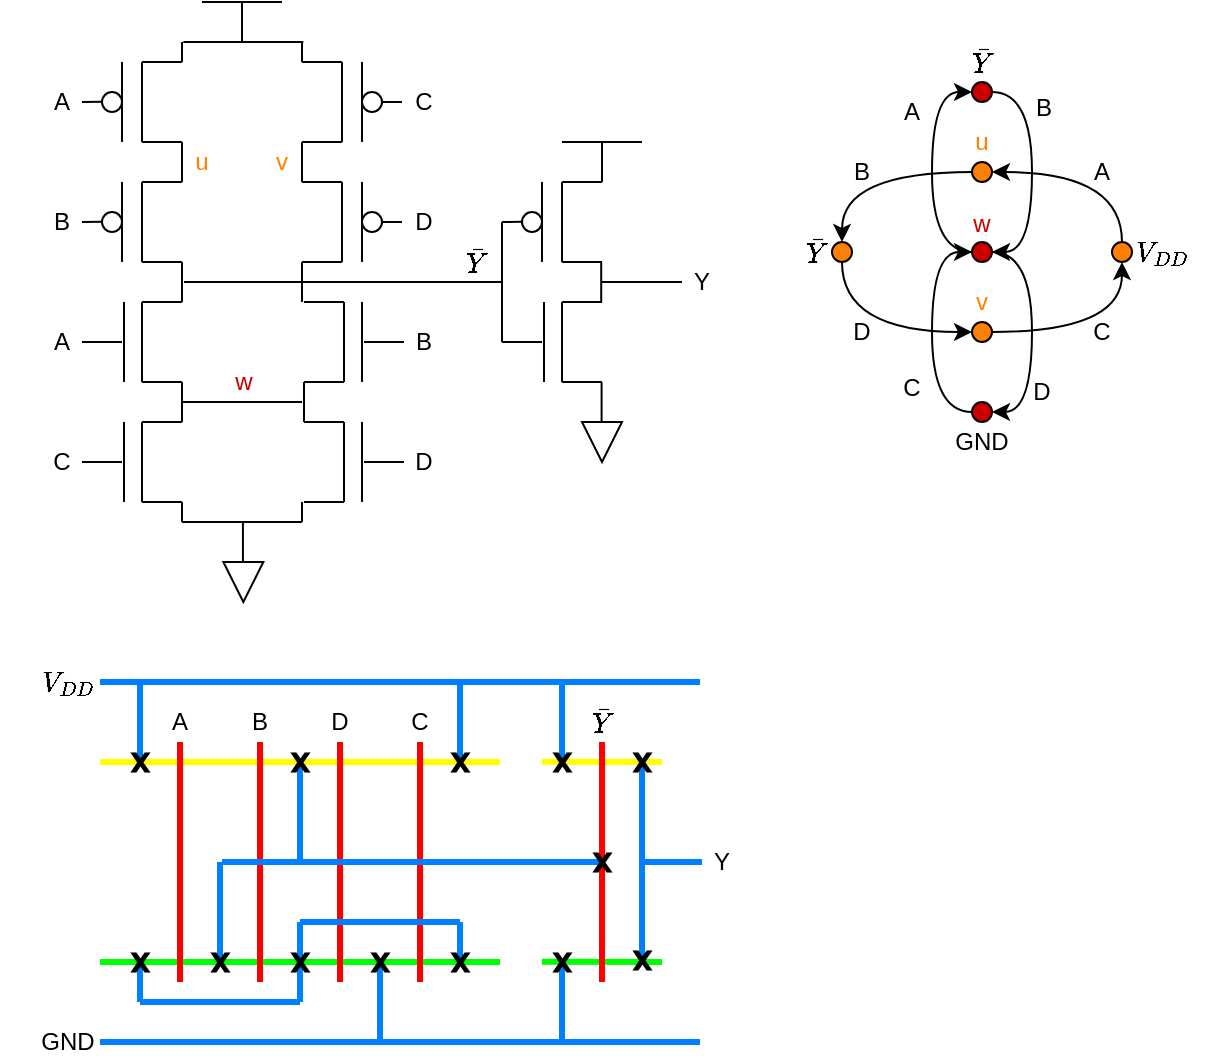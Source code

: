 <mxfile version="26.0.11" pages="2">
  <diagram name="part_a" id="N0rKh6pHOOfdO_1uBOMi">
    <mxGraphModel dx="1423" dy="758" grid="1" gridSize="10" guides="1" tooltips="1" connect="1" arrows="1" fold="1" page="1" pageScale="1" pageWidth="850" pageHeight="1100" math="1" shadow="0">
      <root>
        <mxCell id="0" />
        <mxCell id="1" parent="0" />
        <mxCell id="HRCa3_O8-2l-VFVqgWmT-139" value="" style="group" vertex="1" connectable="0" parent="1">
          <mxGeometry x="42" y="40" width="340" height="300" as="geometry" />
        </mxCell>
        <mxCell id="HRCa3_O8-2l-VFVqgWmT-137" value="" style="group" vertex="1" connectable="0" parent="HRCa3_O8-2l-VFVqgWmT-139">
          <mxGeometry width="320" height="300" as="geometry" />
        </mxCell>
        <mxCell id="HRCa3_O8-2l-VFVqgWmT-112" value="" style="group" vertex="1" connectable="0" parent="HRCa3_O8-2l-VFVqgWmT-137">
          <mxGeometry width="201.35" height="300" as="geometry" />
        </mxCell>
        <mxCell id="HRCa3_O8-2l-VFVqgWmT-97" value="" style="group" vertex="1" connectable="0" parent="HRCa3_O8-2l-VFVqgWmT-112">
          <mxGeometry x="20" y="20" width="161.345" height="240" as="geometry" />
        </mxCell>
        <mxCell id="HRCa3_O8-2l-VFVqgWmT-32" value="" style="group" vertex="1" connectable="0" parent="HRCa3_O8-2l-VFVqgWmT-97">
          <mxGeometry y="10" width="50" height="40" as="geometry" />
        </mxCell>
        <mxCell id="HRCa3_O8-2l-VFVqgWmT-17" value="" style="group" vertex="1" connectable="0" parent="HRCa3_O8-2l-VFVqgWmT-32">
          <mxGeometry x="10" width="40" height="40" as="geometry" />
        </mxCell>
        <mxCell id="HRCa3_O8-2l-VFVqgWmT-9" value="" style="endArrow=none;html=1;rounded=0;" edge="1" parent="HRCa3_O8-2l-VFVqgWmT-17">
          <mxGeometry width="50" height="50" relative="1" as="geometry">
            <mxPoint x="20" y="40" as="sourcePoint" />
            <mxPoint x="20" as="targetPoint" />
          </mxGeometry>
        </mxCell>
        <mxCell id="HRCa3_O8-2l-VFVqgWmT-10" value="" style="endArrow=none;html=1;rounded=0;" edge="1" parent="HRCa3_O8-2l-VFVqgWmT-17">
          <mxGeometry width="50" height="50" relative="1" as="geometry">
            <mxPoint x="10" y="40" as="sourcePoint" />
            <mxPoint x="10" as="targetPoint" />
          </mxGeometry>
        </mxCell>
        <mxCell id="HRCa3_O8-2l-VFVqgWmT-12" value="" style="ellipse;whiteSpace=wrap;html=1;aspect=fixed;" vertex="1" parent="HRCa3_O8-2l-VFVqgWmT-17">
          <mxGeometry y="15" width="10" height="10" as="geometry" />
        </mxCell>
        <mxCell id="HRCa3_O8-2l-VFVqgWmT-15" value="" style="endArrow=none;html=1;rounded=0;" edge="1" parent="HRCa3_O8-2l-VFVqgWmT-17">
          <mxGeometry width="50" height="50" relative="1" as="geometry">
            <mxPoint x="40" as="sourcePoint" />
            <mxPoint x="20" as="targetPoint" />
          </mxGeometry>
        </mxCell>
        <mxCell id="HRCa3_O8-2l-VFVqgWmT-16" value="" style="endArrow=none;html=1;rounded=0;" edge="1" parent="HRCa3_O8-2l-VFVqgWmT-17">
          <mxGeometry width="50" height="50" relative="1" as="geometry">
            <mxPoint x="20" y="40" as="sourcePoint" />
            <mxPoint x="40" y="40" as="targetPoint" />
          </mxGeometry>
        </mxCell>
        <mxCell id="HRCa3_O8-2l-VFVqgWmT-29" value="" style="endArrow=none;html=1;rounded=0;" edge="1" parent="HRCa3_O8-2l-VFVqgWmT-32">
          <mxGeometry width="50" height="50" relative="1" as="geometry">
            <mxPoint y="20" as="sourcePoint" />
            <mxPoint x="10" y="19.92" as="targetPoint" />
          </mxGeometry>
        </mxCell>
        <mxCell id="HRCa3_O8-2l-VFVqgWmT-63" value="" style="group" vertex="1" connectable="0" parent="HRCa3_O8-2l-VFVqgWmT-97">
          <mxGeometry y="120" width="161.345" height="120" as="geometry" />
        </mxCell>
        <mxCell id="HRCa3_O8-2l-VFVqgWmT-31" value="" style="group" vertex="1" connectable="0" parent="HRCa3_O8-2l-VFVqgWmT-63">
          <mxGeometry y="10" width="50" height="40" as="geometry" />
        </mxCell>
        <mxCell id="HRCa3_O8-2l-VFVqgWmT-28" value="" style="endArrow=none;html=1;rounded=0;" edge="1" parent="HRCa3_O8-2l-VFVqgWmT-31">
          <mxGeometry width="50" height="50" relative="1" as="geometry">
            <mxPoint y="20" as="sourcePoint" />
            <mxPoint x="10" y="20" as="targetPoint" />
            <Array as="points">
              <mxPoint x="20" y="20" />
            </Array>
          </mxGeometry>
        </mxCell>
        <mxCell id="HRCa3_O8-2l-VFVqgWmT-30" value="" style="group" vertex="1" connectable="0" parent="HRCa3_O8-2l-VFVqgWmT-31">
          <mxGeometry x="21" width="29" height="40" as="geometry" />
        </mxCell>
        <mxCell id="HRCa3_O8-2l-VFVqgWmT-24" value="" style="endArrow=none;html=1;rounded=0;" edge="1" parent="HRCa3_O8-2l-VFVqgWmT-30">
          <mxGeometry width="50" height="50" relative="1" as="geometry">
            <mxPoint x="9" as="sourcePoint" />
            <mxPoint x="9" y="40" as="targetPoint" />
          </mxGeometry>
        </mxCell>
        <mxCell id="HRCa3_O8-2l-VFVqgWmT-25" value="" style="endArrow=none;html=1;rounded=0;" edge="1" parent="HRCa3_O8-2l-VFVqgWmT-30">
          <mxGeometry width="50" height="50" relative="1" as="geometry">
            <mxPoint as="sourcePoint" />
            <mxPoint y="40" as="targetPoint" />
          </mxGeometry>
        </mxCell>
        <mxCell id="HRCa3_O8-2l-VFVqgWmT-26" value="" style="endArrow=none;html=1;rounded=0;" edge="1" parent="HRCa3_O8-2l-VFVqgWmT-30">
          <mxGeometry width="50" height="50" relative="1" as="geometry">
            <mxPoint x="9" as="sourcePoint" />
            <mxPoint x="29" as="targetPoint" />
          </mxGeometry>
        </mxCell>
        <mxCell id="HRCa3_O8-2l-VFVqgWmT-27" value="" style="endArrow=none;html=1;rounded=0;" edge="1" parent="HRCa3_O8-2l-VFVqgWmT-30">
          <mxGeometry width="50" height="50" relative="1" as="geometry">
            <mxPoint x="9" y="40" as="sourcePoint" />
            <mxPoint x="29" y="40" as="targetPoint" />
          </mxGeometry>
        </mxCell>
        <mxCell id="HRCa3_O8-2l-VFVqgWmT-33" value="" style="group;rotation=-181;" vertex="1" connectable="0" parent="HRCa3_O8-2l-VFVqgWmT-63">
          <mxGeometry x="111" y="10" width="50" height="40" as="geometry" />
        </mxCell>
        <mxCell id="HRCa3_O8-2l-VFVqgWmT-34" value="" style="endArrow=none;html=1;rounded=0;" edge="1" parent="HRCa3_O8-2l-VFVqgWmT-33">
          <mxGeometry width="50" height="50" relative="1" as="geometry">
            <mxPoint x="50" y="20" as="sourcePoint" />
            <mxPoint x="40" y="20" as="targetPoint" />
            <Array as="points">
              <mxPoint x="30" y="20" />
            </Array>
          </mxGeometry>
        </mxCell>
        <mxCell id="HRCa3_O8-2l-VFVqgWmT-35" value="" style="group;rotation=-181;" vertex="1" connectable="0" parent="HRCa3_O8-2l-VFVqgWmT-33">
          <mxGeometry width="29" height="40" as="geometry" />
        </mxCell>
        <mxCell id="HRCa3_O8-2l-VFVqgWmT-36" value="" style="endArrow=none;html=1;rounded=0;" edge="1" parent="HRCa3_O8-2l-VFVqgWmT-35">
          <mxGeometry width="50" height="50" relative="1" as="geometry">
            <mxPoint x="20" y="40" as="sourcePoint" />
            <mxPoint x="20" as="targetPoint" />
          </mxGeometry>
        </mxCell>
        <mxCell id="HRCa3_O8-2l-VFVqgWmT-37" value="" style="endArrow=none;html=1;rounded=0;" edge="1" parent="HRCa3_O8-2l-VFVqgWmT-35">
          <mxGeometry width="50" height="50" relative="1" as="geometry">
            <mxPoint x="29" y="40" as="sourcePoint" />
            <mxPoint x="29" as="targetPoint" />
          </mxGeometry>
        </mxCell>
        <mxCell id="HRCa3_O8-2l-VFVqgWmT-38" value="" style="endArrow=none;html=1;rounded=0;" edge="1" parent="HRCa3_O8-2l-VFVqgWmT-35">
          <mxGeometry width="50" height="50" relative="1" as="geometry">
            <mxPoint x="20" y="40" as="sourcePoint" />
            <mxPoint y="40" as="targetPoint" />
          </mxGeometry>
        </mxCell>
        <mxCell id="HRCa3_O8-2l-VFVqgWmT-39" value="" style="endArrow=none;html=1;rounded=0;" edge="1" parent="HRCa3_O8-2l-VFVqgWmT-35">
          <mxGeometry width="50" height="50" relative="1" as="geometry">
            <mxPoint x="20" as="sourcePoint" />
            <mxPoint as="targetPoint" />
          </mxGeometry>
        </mxCell>
        <mxCell id="HRCa3_O8-2l-VFVqgWmT-40" value="" style="group" vertex="1" connectable="0" parent="HRCa3_O8-2l-VFVqgWmT-63">
          <mxGeometry y="70" width="50" height="40" as="geometry" />
        </mxCell>
        <mxCell id="HRCa3_O8-2l-VFVqgWmT-41" value="" style="endArrow=none;html=1;rounded=0;" edge="1" parent="HRCa3_O8-2l-VFVqgWmT-40">
          <mxGeometry width="50" height="50" relative="1" as="geometry">
            <mxPoint y="20" as="sourcePoint" />
            <mxPoint x="10" y="20" as="targetPoint" />
            <Array as="points">
              <mxPoint x="20" y="20" />
            </Array>
          </mxGeometry>
        </mxCell>
        <mxCell id="HRCa3_O8-2l-VFVqgWmT-42" value="" style="group" vertex="1" connectable="0" parent="HRCa3_O8-2l-VFVqgWmT-40">
          <mxGeometry x="21" width="29" height="40" as="geometry" />
        </mxCell>
        <mxCell id="HRCa3_O8-2l-VFVqgWmT-43" value="" style="endArrow=none;html=1;rounded=0;" edge="1" parent="HRCa3_O8-2l-VFVqgWmT-42">
          <mxGeometry width="50" height="50" relative="1" as="geometry">
            <mxPoint x="9" as="sourcePoint" />
            <mxPoint x="9" y="40" as="targetPoint" />
          </mxGeometry>
        </mxCell>
        <mxCell id="HRCa3_O8-2l-VFVqgWmT-44" value="" style="endArrow=none;html=1;rounded=0;" edge="1" parent="HRCa3_O8-2l-VFVqgWmT-42">
          <mxGeometry width="50" height="50" relative="1" as="geometry">
            <mxPoint as="sourcePoint" />
            <mxPoint y="40" as="targetPoint" />
          </mxGeometry>
        </mxCell>
        <mxCell id="HRCa3_O8-2l-VFVqgWmT-45" value="" style="endArrow=none;html=1;rounded=0;" edge="1" parent="HRCa3_O8-2l-VFVqgWmT-42">
          <mxGeometry width="50" height="50" relative="1" as="geometry">
            <mxPoint x="9" as="sourcePoint" />
            <mxPoint x="29" as="targetPoint" />
          </mxGeometry>
        </mxCell>
        <mxCell id="HRCa3_O8-2l-VFVqgWmT-46" value="" style="endArrow=none;html=1;rounded=0;" edge="1" parent="HRCa3_O8-2l-VFVqgWmT-42">
          <mxGeometry width="50" height="50" relative="1" as="geometry">
            <mxPoint x="9" y="40" as="sourcePoint" />
            <mxPoint x="29" y="40" as="targetPoint" />
          </mxGeometry>
        </mxCell>
        <mxCell id="HRCa3_O8-2l-VFVqgWmT-47" value="" style="group;rotation=-181;" vertex="1" connectable="0" parent="HRCa3_O8-2l-VFVqgWmT-63">
          <mxGeometry x="111" y="70" width="50" height="40" as="geometry" />
        </mxCell>
        <mxCell id="HRCa3_O8-2l-VFVqgWmT-48" value="" style="endArrow=none;html=1;rounded=0;" edge="1" parent="HRCa3_O8-2l-VFVqgWmT-47">
          <mxGeometry width="50" height="50" relative="1" as="geometry">
            <mxPoint x="50" y="20" as="sourcePoint" />
            <mxPoint x="40" y="20" as="targetPoint" />
            <Array as="points">
              <mxPoint x="30" y="20" />
            </Array>
          </mxGeometry>
        </mxCell>
        <mxCell id="HRCa3_O8-2l-VFVqgWmT-49" value="" style="group;rotation=-181;" vertex="1" connectable="0" parent="HRCa3_O8-2l-VFVqgWmT-47">
          <mxGeometry width="29" height="40" as="geometry" />
        </mxCell>
        <mxCell id="HRCa3_O8-2l-VFVqgWmT-50" value="" style="endArrow=none;html=1;rounded=0;" edge="1" parent="HRCa3_O8-2l-VFVqgWmT-49">
          <mxGeometry width="50" height="50" relative="1" as="geometry">
            <mxPoint x="20" y="40" as="sourcePoint" />
            <mxPoint x="20" as="targetPoint" />
          </mxGeometry>
        </mxCell>
        <mxCell id="HRCa3_O8-2l-VFVqgWmT-51" value="" style="endArrow=none;html=1;rounded=0;" edge="1" parent="HRCa3_O8-2l-VFVqgWmT-49">
          <mxGeometry width="50" height="50" relative="1" as="geometry">
            <mxPoint x="29" y="40" as="sourcePoint" />
            <mxPoint x="29" as="targetPoint" />
          </mxGeometry>
        </mxCell>
        <mxCell id="HRCa3_O8-2l-VFVqgWmT-52" value="" style="endArrow=none;html=1;rounded=0;" edge="1" parent="HRCa3_O8-2l-VFVqgWmT-49">
          <mxGeometry width="50" height="50" relative="1" as="geometry">
            <mxPoint x="20" y="40" as="sourcePoint" />
            <mxPoint y="40" as="targetPoint" />
          </mxGeometry>
        </mxCell>
        <mxCell id="HRCa3_O8-2l-VFVqgWmT-53" value="" style="endArrow=none;html=1;rounded=0;" edge="1" parent="HRCa3_O8-2l-VFVqgWmT-49">
          <mxGeometry width="50" height="50" relative="1" as="geometry">
            <mxPoint x="20" as="sourcePoint" />
            <mxPoint as="targetPoint" />
          </mxGeometry>
        </mxCell>
        <mxCell id="HRCa3_O8-2l-VFVqgWmT-54" value="" style="endArrow=none;html=1;rounded=0;" edge="1" parent="HRCa3_O8-2l-VFVqgWmT-63">
          <mxGeometry width="50" height="50" relative="1" as="geometry">
            <mxPoint x="111" y="50" as="sourcePoint" />
            <mxPoint x="111" y="70" as="targetPoint" />
          </mxGeometry>
        </mxCell>
        <mxCell id="HRCa3_O8-2l-VFVqgWmT-55" value="" style="endArrow=none;html=1;rounded=0;" edge="1" parent="HRCa3_O8-2l-VFVqgWmT-63">
          <mxGeometry width="50" height="50" relative="1" as="geometry">
            <mxPoint x="50" y="50" as="sourcePoint" />
            <mxPoint x="50" y="70" as="targetPoint" />
          </mxGeometry>
        </mxCell>
        <mxCell id="HRCa3_O8-2l-VFVqgWmT-56" value="" style="endArrow=none;html=1;rounded=0;" edge="1" parent="HRCa3_O8-2l-VFVqgWmT-63">
          <mxGeometry width="50" height="50" relative="1" as="geometry">
            <mxPoint x="50" y="60" as="sourcePoint" />
            <mxPoint x="110" y="60" as="targetPoint" />
          </mxGeometry>
        </mxCell>
        <mxCell id="HRCa3_O8-2l-VFVqgWmT-57" value="" style="endArrow=none;html=1;rounded=0;" edge="1" parent="HRCa3_O8-2l-VFVqgWmT-63">
          <mxGeometry width="50" height="50" relative="1" as="geometry">
            <mxPoint x="50" y="120" as="sourcePoint" />
            <mxPoint x="110" y="120" as="targetPoint" />
          </mxGeometry>
        </mxCell>
        <mxCell id="HRCa3_O8-2l-VFVqgWmT-58" value="" style="endArrow=none;html=1;rounded=0;" edge="1" parent="HRCa3_O8-2l-VFVqgWmT-63">
          <mxGeometry width="50" height="50" relative="1" as="geometry">
            <mxPoint x="50" y="120" as="sourcePoint" />
            <mxPoint x="50" y="110" as="targetPoint" />
          </mxGeometry>
        </mxCell>
        <mxCell id="HRCa3_O8-2l-VFVqgWmT-59" value="" style="endArrow=none;html=1;rounded=0;" edge="1" parent="HRCa3_O8-2l-VFVqgWmT-63">
          <mxGeometry width="50" height="50" relative="1" as="geometry">
            <mxPoint x="110" y="120" as="sourcePoint" />
            <mxPoint x="110" y="110" as="targetPoint" />
          </mxGeometry>
        </mxCell>
        <mxCell id="HRCa3_O8-2l-VFVqgWmT-60" value="" style="endArrow=none;html=1;rounded=0;" edge="1" parent="HRCa3_O8-2l-VFVqgWmT-63">
          <mxGeometry width="50" height="50" relative="1" as="geometry">
            <mxPoint x="51" as="sourcePoint" />
            <mxPoint x="210" as="targetPoint" />
          </mxGeometry>
        </mxCell>
        <mxCell id="HRCa3_O8-2l-VFVqgWmT-61" value="" style="endArrow=none;html=1;rounded=0;" edge="1" parent="HRCa3_O8-2l-VFVqgWmT-63">
          <mxGeometry width="50" height="50" relative="1" as="geometry">
            <mxPoint x="50" y="10" as="sourcePoint" />
            <mxPoint x="50" as="targetPoint" />
          </mxGeometry>
        </mxCell>
        <mxCell id="HRCa3_O8-2l-VFVqgWmT-62" value="" style="endArrow=none;html=1;rounded=0;" edge="1" parent="HRCa3_O8-2l-VFVqgWmT-63">
          <mxGeometry width="50" height="50" relative="1" as="geometry">
            <mxPoint x="110" y="10" as="sourcePoint" />
            <mxPoint x="110" as="targetPoint" />
          </mxGeometry>
        </mxCell>
        <mxCell id="HRCa3_O8-2l-VFVqgWmT-109" value="" style="endArrow=none;html=1;rounded=0;" edge="1" parent="HRCa3_O8-2l-VFVqgWmT-63">
          <mxGeometry width="50" height="50" relative="1" as="geometry">
            <mxPoint x="80.47" y="140" as="sourcePoint" />
            <mxPoint x="80.47" y="120" as="targetPoint" />
          </mxGeometry>
        </mxCell>
        <mxCell id="HRCa3_O8-2l-VFVqgWmT-197" value="w" style="text;html=1;align=center;verticalAlign=middle;whiteSpace=wrap;rounded=0;rotation=0;fontColor=#CC0000;" vertex="1" parent="HRCa3_O8-2l-VFVqgWmT-63">
          <mxGeometry x="70.67" y="40" width="20" height="20" as="geometry" />
        </mxCell>
        <mxCell id="HRCa3_O8-2l-VFVqgWmT-64" value="" style="group" vertex="1" connectable="0" parent="HRCa3_O8-2l-VFVqgWmT-97">
          <mxGeometry y="70" width="50" height="40" as="geometry" />
        </mxCell>
        <mxCell id="HRCa3_O8-2l-VFVqgWmT-65" value="" style="group" vertex="1" connectable="0" parent="HRCa3_O8-2l-VFVqgWmT-64">
          <mxGeometry x="10" width="40" height="40" as="geometry" />
        </mxCell>
        <mxCell id="HRCa3_O8-2l-VFVqgWmT-66" value="" style="endArrow=none;html=1;rounded=0;" edge="1" parent="HRCa3_O8-2l-VFVqgWmT-65">
          <mxGeometry width="50" height="50" relative="1" as="geometry">
            <mxPoint x="20" y="40" as="sourcePoint" />
            <mxPoint x="20" as="targetPoint" />
          </mxGeometry>
        </mxCell>
        <mxCell id="HRCa3_O8-2l-VFVqgWmT-67" value="" style="endArrow=none;html=1;rounded=0;" edge="1" parent="HRCa3_O8-2l-VFVqgWmT-65">
          <mxGeometry width="50" height="50" relative="1" as="geometry">
            <mxPoint x="10" y="40" as="sourcePoint" />
            <mxPoint x="10" as="targetPoint" />
          </mxGeometry>
        </mxCell>
        <mxCell id="HRCa3_O8-2l-VFVqgWmT-68" value="" style="ellipse;whiteSpace=wrap;html=1;aspect=fixed;" vertex="1" parent="HRCa3_O8-2l-VFVqgWmT-65">
          <mxGeometry y="15" width="10" height="10" as="geometry" />
        </mxCell>
        <mxCell id="HRCa3_O8-2l-VFVqgWmT-69" value="" style="endArrow=none;html=1;rounded=0;" edge="1" parent="HRCa3_O8-2l-VFVqgWmT-65">
          <mxGeometry width="50" height="50" relative="1" as="geometry">
            <mxPoint x="40" as="sourcePoint" />
            <mxPoint x="20" as="targetPoint" />
          </mxGeometry>
        </mxCell>
        <mxCell id="HRCa3_O8-2l-VFVqgWmT-70" value="" style="endArrow=none;html=1;rounded=0;" edge="1" parent="HRCa3_O8-2l-VFVqgWmT-65">
          <mxGeometry width="50" height="50" relative="1" as="geometry">
            <mxPoint x="20" y="40" as="sourcePoint" />
            <mxPoint x="40" y="40" as="targetPoint" />
          </mxGeometry>
        </mxCell>
        <mxCell id="HRCa3_O8-2l-VFVqgWmT-71" value="" style="endArrow=none;html=1;rounded=0;" edge="1" parent="HRCa3_O8-2l-VFVqgWmT-64">
          <mxGeometry width="50" height="50" relative="1" as="geometry">
            <mxPoint y="20" as="sourcePoint" />
            <mxPoint x="10" y="19.92" as="targetPoint" />
          </mxGeometry>
        </mxCell>
        <mxCell id="HRCa3_O8-2l-VFVqgWmT-72" value="" style="endArrow=none;html=1;rounded=0;" edge="1" parent="HRCa3_O8-2l-VFVqgWmT-97">
          <mxGeometry width="50" height="50" relative="1" as="geometry">
            <mxPoint x="50" y="120" as="sourcePoint" />
            <mxPoint x="50" y="110" as="targetPoint" />
          </mxGeometry>
        </mxCell>
        <mxCell id="HRCa3_O8-2l-VFVqgWmT-73" value="" style="endArrow=none;html=1;rounded=0;" edge="1" parent="HRCa3_O8-2l-VFVqgWmT-97">
          <mxGeometry width="50" height="50" relative="1" as="geometry">
            <mxPoint x="50" y="70" as="sourcePoint" />
            <mxPoint x="50" y="50" as="targetPoint" />
          </mxGeometry>
        </mxCell>
        <mxCell id="HRCa3_O8-2l-VFVqgWmT-92" value="" style="group;rotation=-180;" vertex="1" connectable="0" parent="HRCa3_O8-2l-VFVqgWmT-97">
          <mxGeometry x="110" width="50" height="110" as="geometry" />
        </mxCell>
        <mxCell id="HRCa3_O8-2l-VFVqgWmT-74" value="" style="group;rotation=-180;" vertex="1" connectable="0" parent="HRCa3_O8-2l-VFVqgWmT-92">
          <mxGeometry y="70" width="50" height="40" as="geometry" />
        </mxCell>
        <mxCell id="HRCa3_O8-2l-VFVqgWmT-75" value="" style="group;rotation=-180;" vertex="1" connectable="0" parent="HRCa3_O8-2l-VFVqgWmT-74">
          <mxGeometry width="40" height="40" as="geometry" />
        </mxCell>
        <mxCell id="HRCa3_O8-2l-VFVqgWmT-76" value="" style="endArrow=none;html=1;rounded=0;" edge="1" parent="HRCa3_O8-2l-VFVqgWmT-75">
          <mxGeometry width="50" height="50" relative="1" as="geometry">
            <mxPoint x="20" as="sourcePoint" />
            <mxPoint x="20" y="40" as="targetPoint" />
          </mxGeometry>
        </mxCell>
        <mxCell id="HRCa3_O8-2l-VFVqgWmT-77" value="" style="endArrow=none;html=1;rounded=0;" edge="1" parent="HRCa3_O8-2l-VFVqgWmT-75">
          <mxGeometry width="50" height="50" relative="1" as="geometry">
            <mxPoint x="30" as="sourcePoint" />
            <mxPoint x="30" y="40" as="targetPoint" />
          </mxGeometry>
        </mxCell>
        <mxCell id="HRCa3_O8-2l-VFVqgWmT-78" value="" style="ellipse;whiteSpace=wrap;html=1;aspect=fixed;rotation=-180;" vertex="1" parent="HRCa3_O8-2l-VFVqgWmT-75">
          <mxGeometry x="30" y="15" width="10" height="10" as="geometry" />
        </mxCell>
        <mxCell id="HRCa3_O8-2l-VFVqgWmT-79" value="" style="endArrow=none;html=1;rounded=0;" edge="1" parent="HRCa3_O8-2l-VFVqgWmT-75">
          <mxGeometry width="50" height="50" relative="1" as="geometry">
            <mxPoint y="40" as="sourcePoint" />
            <mxPoint x="20" y="40" as="targetPoint" />
          </mxGeometry>
        </mxCell>
        <mxCell id="HRCa3_O8-2l-VFVqgWmT-80" value="" style="endArrow=none;html=1;rounded=0;" edge="1" parent="HRCa3_O8-2l-VFVqgWmT-75">
          <mxGeometry width="50" height="50" relative="1" as="geometry">
            <mxPoint x="20" as="sourcePoint" />
            <mxPoint as="targetPoint" />
          </mxGeometry>
        </mxCell>
        <mxCell id="HRCa3_O8-2l-VFVqgWmT-81" value="" style="endArrow=none;html=1;rounded=0;" edge="1" parent="HRCa3_O8-2l-VFVqgWmT-74">
          <mxGeometry width="50" height="50" relative="1" as="geometry">
            <mxPoint x="50" y="20" as="sourcePoint" />
            <mxPoint x="40" y="20" as="targetPoint" />
          </mxGeometry>
        </mxCell>
        <mxCell id="HRCa3_O8-2l-VFVqgWmT-82" value="" style="group;rotation=-180;" vertex="1" connectable="0" parent="HRCa3_O8-2l-VFVqgWmT-92">
          <mxGeometry y="10" width="50" height="40" as="geometry" />
        </mxCell>
        <mxCell id="HRCa3_O8-2l-VFVqgWmT-83" value="" style="group;rotation=-180;" vertex="1" connectable="0" parent="HRCa3_O8-2l-VFVqgWmT-82">
          <mxGeometry width="40" height="40" as="geometry" />
        </mxCell>
        <mxCell id="HRCa3_O8-2l-VFVqgWmT-84" value="" style="endArrow=none;html=1;rounded=0;" edge="1" parent="HRCa3_O8-2l-VFVqgWmT-83">
          <mxGeometry width="50" height="50" relative="1" as="geometry">
            <mxPoint x="20" as="sourcePoint" />
            <mxPoint x="20" y="40" as="targetPoint" />
          </mxGeometry>
        </mxCell>
        <mxCell id="HRCa3_O8-2l-VFVqgWmT-85" value="" style="endArrow=none;html=1;rounded=0;" edge="1" parent="HRCa3_O8-2l-VFVqgWmT-83">
          <mxGeometry width="50" height="50" relative="1" as="geometry">
            <mxPoint x="30" as="sourcePoint" />
            <mxPoint x="30" y="40" as="targetPoint" />
          </mxGeometry>
        </mxCell>
        <mxCell id="HRCa3_O8-2l-VFVqgWmT-86" value="" style="ellipse;whiteSpace=wrap;html=1;aspect=fixed;rotation=-180;" vertex="1" parent="HRCa3_O8-2l-VFVqgWmT-83">
          <mxGeometry x="30" y="15" width="10" height="10" as="geometry" />
        </mxCell>
        <mxCell id="HRCa3_O8-2l-VFVqgWmT-87" value="" style="endArrow=none;html=1;rounded=0;" edge="1" parent="HRCa3_O8-2l-VFVqgWmT-83">
          <mxGeometry width="50" height="50" relative="1" as="geometry">
            <mxPoint y="40" as="sourcePoint" />
            <mxPoint x="20" y="40" as="targetPoint" />
          </mxGeometry>
        </mxCell>
        <mxCell id="HRCa3_O8-2l-VFVqgWmT-88" value="" style="endArrow=none;html=1;rounded=0;" edge="1" parent="HRCa3_O8-2l-VFVqgWmT-83">
          <mxGeometry width="50" height="50" relative="1" as="geometry">
            <mxPoint x="20" as="sourcePoint" />
            <mxPoint as="targetPoint" />
          </mxGeometry>
        </mxCell>
        <mxCell id="HRCa3_O8-2l-VFVqgWmT-89" value="" style="endArrow=none;html=1;rounded=0;" edge="1" parent="HRCa3_O8-2l-VFVqgWmT-82">
          <mxGeometry width="50" height="50" relative="1" as="geometry">
            <mxPoint x="50" y="20" as="sourcePoint" />
            <mxPoint x="40" y="20" as="targetPoint" />
          </mxGeometry>
        </mxCell>
        <mxCell id="HRCa3_O8-2l-VFVqgWmT-90" value="" style="endArrow=none;html=1;rounded=0;" edge="1" parent="HRCa3_O8-2l-VFVqgWmT-92">
          <mxGeometry width="50" height="50" relative="1" as="geometry">
            <mxPoint as="sourcePoint" />
            <mxPoint y="10" as="targetPoint" />
          </mxGeometry>
        </mxCell>
        <mxCell id="HRCa3_O8-2l-VFVqgWmT-91" value="" style="endArrow=none;html=1;rounded=0;" edge="1" parent="HRCa3_O8-2l-VFVqgWmT-92">
          <mxGeometry width="50" height="50" relative="1" as="geometry">
            <mxPoint y="50" as="sourcePoint" />
            <mxPoint y="70" as="targetPoint" />
          </mxGeometry>
        </mxCell>
        <mxCell id="HRCa3_O8-2l-VFVqgWmT-93" value="" style="endArrow=none;html=1;rounded=0;" edge="1" parent="HRCa3_O8-2l-VFVqgWmT-97">
          <mxGeometry width="50" height="50" relative="1" as="geometry">
            <mxPoint x="110" y="120" as="sourcePoint" />
            <mxPoint x="110" y="110" as="targetPoint" />
          </mxGeometry>
        </mxCell>
        <mxCell id="HRCa3_O8-2l-VFVqgWmT-95" value="" style="endArrow=none;html=1;rounded=0;" edge="1" parent="HRCa3_O8-2l-VFVqgWmT-97">
          <mxGeometry width="50" height="50" relative="1" as="geometry">
            <mxPoint x="50" y="10" as="sourcePoint" />
            <mxPoint x="50" as="targetPoint" />
          </mxGeometry>
        </mxCell>
        <mxCell id="HRCa3_O8-2l-VFVqgWmT-96" value="" style="endArrow=none;html=1;rounded=0;" edge="1" parent="HRCa3_O8-2l-VFVqgWmT-97">
          <mxGeometry width="50" height="50" relative="1" as="geometry">
            <mxPoint x="50.67" as="sourcePoint" />
            <mxPoint x="110.67" as="targetPoint" />
          </mxGeometry>
        </mxCell>
        <mxCell id="HRCa3_O8-2l-VFVqgWmT-195" value="&lt;font style=&quot;&quot;&gt;u&lt;/font&gt;" style="text;html=1;align=center;verticalAlign=middle;whiteSpace=wrap;rounded=0;rotation=0;fontColor=#FF8000;" vertex="1" parent="HRCa3_O8-2l-VFVqgWmT-97">
          <mxGeometry x="50" y="50" width="20" height="20" as="geometry" />
        </mxCell>
        <mxCell id="HRCa3_O8-2l-VFVqgWmT-196" value="&lt;font style=&quot;&quot;&gt;v&lt;/font&gt;" style="text;html=1;align=center;verticalAlign=middle;whiteSpace=wrap;rounded=0;rotation=0;fontColor=#FF8000;" vertex="1" parent="HRCa3_O8-2l-VFVqgWmT-97">
          <mxGeometry x="90" y="50" width="20" height="20" as="geometry" />
        </mxCell>
        <mxCell id="HRCa3_O8-2l-VFVqgWmT-98" value="A" style="text;html=1;align=center;verticalAlign=middle;whiteSpace=wrap;rounded=0;" vertex="1" parent="HRCa3_O8-2l-VFVqgWmT-112">
          <mxGeometry y="160" width="20" height="20" as="geometry" />
        </mxCell>
        <mxCell id="HRCa3_O8-2l-VFVqgWmT-99" value="B" style="text;html=1;align=center;verticalAlign=middle;whiteSpace=wrap;rounded=0;" vertex="1" parent="HRCa3_O8-2l-VFVqgWmT-112">
          <mxGeometry x="181.35" y="160" width="20" height="20" as="geometry" />
        </mxCell>
        <mxCell id="HRCa3_O8-2l-VFVqgWmT-100" value="C" style="text;html=1;align=center;verticalAlign=middle;whiteSpace=wrap;rounded=0;" vertex="1" parent="HRCa3_O8-2l-VFVqgWmT-112">
          <mxGeometry y="220" width="20" height="20" as="geometry" />
        </mxCell>
        <mxCell id="HRCa3_O8-2l-VFVqgWmT-101" value="D" style="text;html=1;align=center;verticalAlign=middle;whiteSpace=wrap;rounded=0;" vertex="1" parent="HRCa3_O8-2l-VFVqgWmT-112">
          <mxGeometry x="181.35" y="220" width="20" height="20" as="geometry" />
        </mxCell>
        <mxCell id="HRCa3_O8-2l-VFVqgWmT-102" value="A" style="text;html=1;align=center;verticalAlign=middle;whiteSpace=wrap;rounded=0;" vertex="1" parent="HRCa3_O8-2l-VFVqgWmT-112">
          <mxGeometry y="40" width="20" height="20" as="geometry" />
        </mxCell>
        <mxCell id="HRCa3_O8-2l-VFVqgWmT-103" value="B" style="text;html=1;align=center;verticalAlign=middle;whiteSpace=wrap;rounded=0;" vertex="1" parent="HRCa3_O8-2l-VFVqgWmT-112">
          <mxGeometry y="100" width="20" height="20" as="geometry" />
        </mxCell>
        <mxCell id="HRCa3_O8-2l-VFVqgWmT-104" value="C" style="text;html=1;align=center;verticalAlign=middle;whiteSpace=wrap;rounded=0;" vertex="1" parent="HRCa3_O8-2l-VFVqgWmT-112">
          <mxGeometry x="181.35" y="40" width="20" height="20" as="geometry" />
        </mxCell>
        <mxCell id="HRCa3_O8-2l-VFVqgWmT-105" value="D" style="text;html=1;align=center;verticalAlign=middle;whiteSpace=wrap;rounded=0;" vertex="1" parent="HRCa3_O8-2l-VFVqgWmT-112">
          <mxGeometry x="181.35" y="100" width="20" height="20" as="geometry" />
        </mxCell>
        <mxCell id="HRCa3_O8-2l-VFVqgWmT-107" value="" style="endArrow=none;html=1;rounded=0;" edge="1" parent="HRCa3_O8-2l-VFVqgWmT-112">
          <mxGeometry width="50" height="50" relative="1" as="geometry">
            <mxPoint x="80" as="sourcePoint" />
            <mxPoint x="120" as="targetPoint" />
          </mxGeometry>
        </mxCell>
        <mxCell id="HRCa3_O8-2l-VFVqgWmT-108" value="" style="endArrow=none;html=1;rounded=0;" edge="1" parent="HRCa3_O8-2l-VFVqgWmT-112">
          <mxGeometry width="50" height="50" relative="1" as="geometry">
            <mxPoint x="100" y="20" as="sourcePoint" />
            <mxPoint x="100" as="targetPoint" />
          </mxGeometry>
        </mxCell>
        <mxCell id="HRCa3_O8-2l-VFVqgWmT-110" value="" style="triangle;whiteSpace=wrap;html=1;rotation=90;" vertex="1" parent="HRCa3_O8-2l-VFVqgWmT-112">
          <mxGeometry x="90.67" y="280" width="20" height="20" as="geometry" />
        </mxCell>
        <mxCell id="HRCa3_O8-2l-VFVqgWmT-133" value="" style="group" vertex="1" connectable="0" parent="HRCa3_O8-2l-VFVqgWmT-137">
          <mxGeometry x="230" y="70" width="70" height="160" as="geometry" />
        </mxCell>
        <mxCell id="HRCa3_O8-2l-VFVqgWmT-113" value="" style="group" vertex="1" connectable="0" parent="HRCa3_O8-2l-VFVqgWmT-133">
          <mxGeometry y="80" width="50" height="40" as="geometry" />
        </mxCell>
        <mxCell id="HRCa3_O8-2l-VFVqgWmT-114" value="" style="endArrow=none;html=1;rounded=0;" edge="1" parent="HRCa3_O8-2l-VFVqgWmT-113">
          <mxGeometry width="50" height="50" relative="1" as="geometry">
            <mxPoint y="20" as="sourcePoint" />
            <mxPoint x="10" y="20" as="targetPoint" />
            <Array as="points">
              <mxPoint x="20" y="20" />
            </Array>
          </mxGeometry>
        </mxCell>
        <mxCell id="HRCa3_O8-2l-VFVqgWmT-115" value="" style="group" vertex="1" connectable="0" parent="HRCa3_O8-2l-VFVqgWmT-113">
          <mxGeometry x="21" width="29" height="40" as="geometry" />
        </mxCell>
        <mxCell id="HRCa3_O8-2l-VFVqgWmT-116" value="" style="endArrow=none;html=1;rounded=0;" edge="1" parent="HRCa3_O8-2l-VFVqgWmT-115">
          <mxGeometry width="50" height="50" relative="1" as="geometry">
            <mxPoint x="9" as="sourcePoint" />
            <mxPoint x="9" y="40" as="targetPoint" />
          </mxGeometry>
        </mxCell>
        <mxCell id="HRCa3_O8-2l-VFVqgWmT-117" value="" style="endArrow=none;html=1;rounded=0;" edge="1" parent="HRCa3_O8-2l-VFVqgWmT-115">
          <mxGeometry width="50" height="50" relative="1" as="geometry">
            <mxPoint as="sourcePoint" />
            <mxPoint y="40" as="targetPoint" />
          </mxGeometry>
        </mxCell>
        <mxCell id="HRCa3_O8-2l-VFVqgWmT-118" value="" style="endArrow=none;html=1;rounded=0;" edge="1" parent="HRCa3_O8-2l-VFVqgWmT-115">
          <mxGeometry width="50" height="50" relative="1" as="geometry">
            <mxPoint x="9" as="sourcePoint" />
            <mxPoint x="29" as="targetPoint" />
          </mxGeometry>
        </mxCell>
        <mxCell id="HRCa3_O8-2l-VFVqgWmT-119" value="" style="endArrow=none;html=1;rounded=0;" edge="1" parent="HRCa3_O8-2l-VFVqgWmT-115">
          <mxGeometry width="50" height="50" relative="1" as="geometry">
            <mxPoint x="9" y="40" as="sourcePoint" />
            <mxPoint x="29" y="40" as="targetPoint" />
          </mxGeometry>
        </mxCell>
        <mxCell id="HRCa3_O8-2l-VFVqgWmT-120" value="" style="group" vertex="1" connectable="0" parent="HRCa3_O8-2l-VFVqgWmT-133">
          <mxGeometry y="20" width="50" height="40" as="geometry" />
        </mxCell>
        <mxCell id="HRCa3_O8-2l-VFVqgWmT-121" value="" style="group" vertex="1" connectable="0" parent="HRCa3_O8-2l-VFVqgWmT-120">
          <mxGeometry x="10" width="40" height="40" as="geometry" />
        </mxCell>
        <mxCell id="HRCa3_O8-2l-VFVqgWmT-122" value="" style="endArrow=none;html=1;rounded=0;" edge="1" parent="HRCa3_O8-2l-VFVqgWmT-121">
          <mxGeometry width="50" height="50" relative="1" as="geometry">
            <mxPoint x="20" y="40" as="sourcePoint" />
            <mxPoint x="20" as="targetPoint" />
          </mxGeometry>
        </mxCell>
        <mxCell id="HRCa3_O8-2l-VFVqgWmT-123" value="" style="endArrow=none;html=1;rounded=0;" edge="1" parent="HRCa3_O8-2l-VFVqgWmT-121">
          <mxGeometry width="50" height="50" relative="1" as="geometry">
            <mxPoint x="10" y="40" as="sourcePoint" />
            <mxPoint x="10" as="targetPoint" />
          </mxGeometry>
        </mxCell>
        <mxCell id="HRCa3_O8-2l-VFVqgWmT-124" value="" style="ellipse;whiteSpace=wrap;html=1;aspect=fixed;" vertex="1" parent="HRCa3_O8-2l-VFVqgWmT-121">
          <mxGeometry y="15" width="10" height="10" as="geometry" />
        </mxCell>
        <mxCell id="HRCa3_O8-2l-VFVqgWmT-125" value="" style="endArrow=none;html=1;rounded=0;" edge="1" parent="HRCa3_O8-2l-VFVqgWmT-121">
          <mxGeometry width="50" height="50" relative="1" as="geometry">
            <mxPoint x="40" as="sourcePoint" />
            <mxPoint x="20" as="targetPoint" />
          </mxGeometry>
        </mxCell>
        <mxCell id="HRCa3_O8-2l-VFVqgWmT-126" value="" style="endArrow=none;html=1;rounded=0;" edge="1" parent="HRCa3_O8-2l-VFVqgWmT-121">
          <mxGeometry width="50" height="50" relative="1" as="geometry">
            <mxPoint x="20" y="40" as="sourcePoint" />
            <mxPoint x="40" y="40" as="targetPoint" />
          </mxGeometry>
        </mxCell>
        <mxCell id="HRCa3_O8-2l-VFVqgWmT-127" value="" style="endArrow=none;html=1;rounded=0;" edge="1" parent="HRCa3_O8-2l-VFVqgWmT-120">
          <mxGeometry width="50" height="50" relative="1" as="geometry">
            <mxPoint y="20" as="sourcePoint" />
            <mxPoint x="10" y="19.92" as="targetPoint" />
          </mxGeometry>
        </mxCell>
        <mxCell id="HRCa3_O8-2l-VFVqgWmT-128" value="" style="endArrow=none;html=1;rounded=0;" edge="1" parent="HRCa3_O8-2l-VFVqgWmT-133">
          <mxGeometry width="50" height="50" relative="1" as="geometry">
            <mxPoint x="49.6" y="60" as="sourcePoint" />
            <mxPoint x="49.6" y="80" as="targetPoint" />
          </mxGeometry>
        </mxCell>
        <mxCell id="HRCa3_O8-2l-VFVqgWmT-129" value="" style="endArrow=none;html=1;rounded=0;" edge="1" parent="HRCa3_O8-2l-VFVqgWmT-133">
          <mxGeometry width="50" height="50" relative="1" as="geometry">
            <mxPoint x="49.8" y="140" as="sourcePoint" />
            <mxPoint x="49.8" y="120" as="targetPoint" />
          </mxGeometry>
        </mxCell>
        <mxCell id="HRCa3_O8-2l-VFVqgWmT-130" value="" style="triangle;whiteSpace=wrap;html=1;rotation=90;" vertex="1" parent="HRCa3_O8-2l-VFVqgWmT-133">
          <mxGeometry x="40" y="140" width="20" height="20" as="geometry" />
        </mxCell>
        <mxCell id="HRCa3_O8-2l-VFVqgWmT-131" value="" style="endArrow=none;html=1;rounded=0;" edge="1" parent="HRCa3_O8-2l-VFVqgWmT-133">
          <mxGeometry width="50" height="50" relative="1" as="geometry">
            <mxPoint x="30" as="sourcePoint" />
            <mxPoint x="70" as="targetPoint" />
          </mxGeometry>
        </mxCell>
        <mxCell id="HRCa3_O8-2l-VFVqgWmT-132" value="" style="endArrow=none;html=1;rounded=0;" edge="1" parent="HRCa3_O8-2l-VFVqgWmT-133">
          <mxGeometry width="50" height="50" relative="1" as="geometry">
            <mxPoint x="50" y="20" as="sourcePoint" />
            <mxPoint x="50" as="targetPoint" />
          </mxGeometry>
        </mxCell>
        <mxCell id="HRCa3_O8-2l-VFVqgWmT-135" value="" style="endArrow=none;html=1;rounded=0;" edge="1" parent="HRCa3_O8-2l-VFVqgWmT-137">
          <mxGeometry width="50" height="50" relative="1" as="geometry">
            <mxPoint x="280" y="140" as="sourcePoint" />
            <mxPoint x="320" y="140" as="targetPoint" />
          </mxGeometry>
        </mxCell>
        <mxCell id="HRCa3_O8-2l-VFVqgWmT-136" value="" style="endArrow=none;html=1;rounded=0;" edge="1" parent="HRCa3_O8-2l-VFVqgWmT-137">
          <mxGeometry width="50" height="50" relative="1" as="geometry">
            <mxPoint x="230" y="170" as="sourcePoint" />
            <mxPoint x="230" y="110" as="targetPoint" />
          </mxGeometry>
        </mxCell>
        <mxCell id="HRCa3_O8-2l-VFVqgWmT-198" value="$$\bar{Y}$$" style="text;html=1;align=center;verticalAlign=middle;whiteSpace=wrap;rounded=0;rotation=0;" vertex="1" parent="HRCa3_O8-2l-VFVqgWmT-137">
          <mxGeometry x="210" y="120" width="15" height="20" as="geometry" />
        </mxCell>
        <mxCell id="HRCa3_O8-2l-VFVqgWmT-138" value="Y" style="text;html=1;align=center;verticalAlign=middle;whiteSpace=wrap;rounded=0;" vertex="1" parent="HRCa3_O8-2l-VFVqgWmT-139">
          <mxGeometry x="320" y="130" width="20" height="20" as="geometry" />
        </mxCell>
        <mxCell id="HRCa3_O8-2l-VFVqgWmT-189" value="" style="group" vertex="1" connectable="0" parent="1">
          <mxGeometry x="422" y="60" width="195" height="210" as="geometry" />
        </mxCell>
        <mxCell id="HRCa3_O8-2l-VFVqgWmT-161" value="" style="group;rotation=90;" vertex="1" connectable="0" parent="HRCa3_O8-2l-VFVqgWmT-189">
          <mxGeometry x="25" y="30" width="130" height="150" as="geometry" />
        </mxCell>
        <mxCell id="HRCa3_O8-2l-VFVqgWmT-140" value="" style="ellipse;whiteSpace=wrap;html=1;aspect=fixed;rotation=90;fillColor=#FF8000;" vertex="1" parent="HRCa3_O8-2l-VFVqgWmT-161">
          <mxGeometry x="130" y="70" width="10" height="10" as="geometry" />
        </mxCell>
        <mxCell id="HRCa3_O8-2l-VFVqgWmT-141" value="" style="ellipse;whiteSpace=wrap;html=1;aspect=fixed;rotation=90;fillColor=#FF8000;" vertex="1" parent="HRCa3_O8-2l-VFVqgWmT-161">
          <mxGeometry x="60" y="110" width="10" height="10" as="geometry" />
        </mxCell>
        <mxCell id="HRCa3_O8-2l-VFVqgWmT-142" value="" style="ellipse;whiteSpace=wrap;html=1;aspect=fixed;rotation=90;fillColor=#FF8000;" vertex="1" parent="HRCa3_O8-2l-VFVqgWmT-161">
          <mxGeometry x="-10" y="70" width="10" height="10" as="geometry" />
        </mxCell>
        <mxCell id="HRCa3_O8-2l-VFVqgWmT-144" value="" style="ellipse;whiteSpace=wrap;html=1;aspect=fixed;rotation=90;fillColor=#FF8000;" vertex="1" parent="HRCa3_O8-2l-VFVqgWmT-161">
          <mxGeometry x="60" y="30" width="10" height="10" as="geometry" />
        </mxCell>
        <mxCell id="HRCa3_O8-2l-VFVqgWmT-147" value="" style="endArrow=none;html=1;rounded=0;exitX=1;exitY=0.5;exitDx=0;exitDy=0;entryX=0.5;entryY=0;entryDx=0;entryDy=0;edgeStyle=orthogonalEdgeStyle;curved=1;startArrow=classic;startFill=1;endFill=1;" edge="1" parent="HRCa3_O8-2l-VFVqgWmT-161" source="HRCa3_O8-2l-VFVqgWmT-140" target="HRCa3_O8-2l-VFVqgWmT-141">
          <mxGeometry width="50" height="50" relative="1" as="geometry">
            <mxPoint x="-110" y="-10" as="sourcePoint" />
            <mxPoint x="-60" y="40" as="targetPoint" />
          </mxGeometry>
        </mxCell>
        <mxCell id="HRCa3_O8-2l-VFVqgWmT-148" value="" style="endArrow=classic;html=1;rounded=1;entryX=0.5;entryY=1;entryDx=0;entryDy=0;exitX=1;exitY=0.5;exitDx=0;exitDy=0;curved=1;edgeStyle=orthogonalEdgeStyle;" edge="1" parent="HRCa3_O8-2l-VFVqgWmT-161" source="HRCa3_O8-2l-VFVqgWmT-142" target="HRCa3_O8-2l-VFVqgWmT-141">
          <mxGeometry width="50" height="50" relative="1" as="geometry">
            <mxPoint x="59" y="121" as="sourcePoint" />
            <mxPoint x="-60" y="200" as="targetPoint" />
          </mxGeometry>
        </mxCell>
        <mxCell id="HRCa3_O8-2l-VFVqgWmT-149" value="" style="endArrow=none;html=1;rounded=0;entryX=0.5;entryY=1;entryDx=0;entryDy=0;exitX=0;exitY=0.5;exitDx=0;exitDy=0;edgeStyle=orthogonalEdgeStyle;curved=1;startFill=1;startArrow=classic;" edge="1" parent="HRCa3_O8-2l-VFVqgWmT-161" source="HRCa3_O8-2l-VFVqgWmT-142" target="HRCa3_O8-2l-VFVqgWmT-144">
          <mxGeometry width="50" height="50" relative="1" as="geometry">
            <mxPoint x="51" y="121" as="sourcePoint" />
            <mxPoint x="9" y="89" as="targetPoint" />
          </mxGeometry>
        </mxCell>
        <mxCell id="HRCa3_O8-2l-VFVqgWmT-150" value="" style="endArrow=classic;html=1;rounded=0;entryX=0.5;entryY=0;entryDx=0;entryDy=0;exitX=0;exitY=0.5;exitDx=0;exitDy=0;edgeStyle=orthogonalEdgeStyle;curved=1;" edge="1" parent="HRCa3_O8-2l-VFVqgWmT-161" source="HRCa3_O8-2l-VFVqgWmT-140" target="HRCa3_O8-2l-VFVqgWmT-144">
          <mxGeometry width="50" height="50" relative="1" as="geometry">
            <mxPoint x="51" y="49" as="sourcePoint" />
            <mxPoint x="9" y="81" as="targetPoint" />
          </mxGeometry>
        </mxCell>
        <mxCell id="HRCa3_O8-2l-VFVqgWmT-153" value="v" style="text;html=1;align=center;verticalAlign=middle;whiteSpace=wrap;rounded=0;rotation=0;fontColor=#FF8000;" vertex="1" parent="HRCa3_O8-2l-VFVqgWmT-161">
          <mxGeometry x="55" y="90" width="20" height="20" as="geometry" />
        </mxCell>
        <mxCell id="HRCa3_O8-2l-VFVqgWmT-154" value="&lt;font style=&quot;&quot;&gt;u&lt;/font&gt;" style="text;html=1;align=center;verticalAlign=middle;whiteSpace=wrap;rounded=0;rotation=0;fontColor=#FF8000;" vertex="1" parent="HRCa3_O8-2l-VFVqgWmT-161">
          <mxGeometry x="55" y="10" width="20" height="20" as="geometry" />
        </mxCell>
        <mxCell id="HRCa3_O8-2l-VFVqgWmT-155" value="A" style="text;html=1;align=center;verticalAlign=middle;whiteSpace=wrap;rounded=0;rotation=0;" vertex="1" parent="HRCa3_O8-2l-VFVqgWmT-161">
          <mxGeometry x="115" y="25" width="20" height="20" as="geometry" />
        </mxCell>
        <mxCell id="HRCa3_O8-2l-VFVqgWmT-156" value="C" style="text;html=1;align=center;verticalAlign=middle;whiteSpace=wrap;rounded=0;rotation=0;" vertex="1" parent="HRCa3_O8-2l-VFVqgWmT-161">
          <mxGeometry x="115" y="105" width="20" height="20" as="geometry" />
        </mxCell>
        <mxCell id="HRCa3_O8-2l-VFVqgWmT-158" value="D" style="text;html=1;align=center;verticalAlign=middle;whiteSpace=wrap;rounded=0;rotation=0;" vertex="1" parent="HRCa3_O8-2l-VFVqgWmT-161">
          <mxGeometry x="-5" y="105" width="20" height="20" as="geometry" />
        </mxCell>
        <mxCell id="HRCa3_O8-2l-VFVqgWmT-159" value="B" style="text;html=1;align=center;verticalAlign=middle;whiteSpace=wrap;rounded=0;rotation=0;" vertex="1" parent="HRCa3_O8-2l-VFVqgWmT-161">
          <mxGeometry x="-5" y="25" width="20" height="20" as="geometry" />
        </mxCell>
        <mxCell id="HRCa3_O8-2l-VFVqgWmT-170" value="w" style="text;html=1;align=center;verticalAlign=middle;whiteSpace=wrap;rounded=0;rotation=0;fontColor=#CC0000;" vertex="1" parent="HRCa3_O8-2l-VFVqgWmT-161">
          <mxGeometry x="55" y="51" width="20" height="20" as="geometry" />
        </mxCell>
        <mxCell id="HRCa3_O8-2l-VFVqgWmT-190" value="A" style="text;html=1;align=center;verticalAlign=middle;whiteSpace=wrap;rounded=0;rotation=0;" vertex="1" parent="HRCa3_O8-2l-VFVqgWmT-161">
          <mxGeometry x="20" y="-5" width="20" height="20" as="geometry" />
        </mxCell>
        <mxCell id="HRCa3_O8-2l-VFVqgWmT-191" value="B" style="text;html=1;align=center;verticalAlign=middle;whiteSpace=wrap;rounded=0;rotation=0;" vertex="1" parent="HRCa3_O8-2l-VFVqgWmT-161">
          <mxGeometry x="86" y="-7" width="20" height="20" as="geometry" />
        </mxCell>
        <mxCell id="HRCa3_O8-2l-VFVqgWmT-162" value="" style="ellipse;whiteSpace=wrap;html=1;aspect=fixed;fillColor=#CC0000;" vertex="1" parent="HRCa3_O8-2l-VFVqgWmT-189">
          <mxGeometry x="85" y="20" width="10" height="10" as="geometry" />
        </mxCell>
        <mxCell id="HRCa3_O8-2l-VFVqgWmT-163" value="" style="ellipse;whiteSpace=wrap;html=1;aspect=fixed;fillColor=#CC0000;" vertex="1" parent="HRCa3_O8-2l-VFVqgWmT-189">
          <mxGeometry x="85" y="100" width="10" height="10" as="geometry" />
        </mxCell>
        <mxCell id="HRCa3_O8-2l-VFVqgWmT-164" value="" style="ellipse;whiteSpace=wrap;html=1;aspect=fixed;fillColor=#CC0000;" vertex="1" parent="HRCa3_O8-2l-VFVqgWmT-189">
          <mxGeometry x="85" y="180" width="10" height="10" as="geometry" />
        </mxCell>
        <mxCell id="HRCa3_O8-2l-VFVqgWmT-165" value="" style="endArrow=classic;html=1;rounded=0;exitX=0;exitY=0.5;exitDx=0;exitDy=0;entryX=0;entryY=0.5;entryDx=0;entryDy=0;edgeStyle=orthogonalEdgeStyle;curved=1;" edge="1" parent="HRCa3_O8-2l-VFVqgWmT-189" source="HRCa3_O8-2l-VFVqgWmT-163" target="HRCa3_O8-2l-VFVqgWmT-162">
          <mxGeometry width="50" height="50" relative="1" as="geometry">
            <mxPoint x="-55" y="10" as="sourcePoint" />
            <mxPoint x="205" y="80" as="targetPoint" />
            <Array as="points">
              <mxPoint x="65" y="105" />
              <mxPoint x="65" y="25" />
            </Array>
          </mxGeometry>
        </mxCell>
        <mxCell id="HRCa3_O8-2l-VFVqgWmT-167" value="" style="endArrow=classic;html=1;rounded=0;entryX=1;entryY=0.5;entryDx=0;entryDy=0;exitX=1;exitY=0.5;exitDx=0;exitDy=0;edgeStyle=orthogonalEdgeStyle;curved=1;" edge="1" parent="HRCa3_O8-2l-VFVqgWmT-189" source="HRCa3_O8-2l-VFVqgWmT-162" target="HRCa3_O8-2l-VFVqgWmT-163">
          <mxGeometry width="50" height="50" relative="1" as="geometry">
            <mxPoint x="-15" y="40" as="sourcePoint" />
            <mxPoint x="35" y="-10" as="targetPoint" />
            <Array as="points">
              <mxPoint x="115" y="25" />
              <mxPoint x="115" y="105" />
            </Array>
          </mxGeometry>
        </mxCell>
        <mxCell id="HRCa3_O8-2l-VFVqgWmT-168" value="" style="endArrow=classic;html=1;rounded=0;entryX=1;entryY=0.5;entryDx=0;entryDy=0;exitX=1;exitY=0.5;exitDx=0;exitDy=0;edgeStyle=orthogonalEdgeStyle;curved=1;" edge="1" parent="HRCa3_O8-2l-VFVqgWmT-189" source="HRCa3_O8-2l-VFVqgWmT-163" target="HRCa3_O8-2l-VFVqgWmT-164">
          <mxGeometry width="50" height="50" relative="1" as="geometry">
            <mxPoint x="95" y="110" as="sourcePoint" />
            <mxPoint x="105" y="160" as="targetPoint" />
            <Array as="points">
              <mxPoint x="115" y="105" />
              <mxPoint x="115" y="185" />
            </Array>
          </mxGeometry>
        </mxCell>
        <mxCell id="HRCa3_O8-2l-VFVqgWmT-169" value="" style="endArrow=classic;html=1;rounded=0;entryX=0;entryY=0.5;entryDx=0;entryDy=0;exitX=0;exitY=0.5;exitDx=0;exitDy=0;edgeStyle=orthogonalEdgeStyle;curved=1;" edge="1" parent="HRCa3_O8-2l-VFVqgWmT-189" source="HRCa3_O8-2l-VFVqgWmT-164" target="HRCa3_O8-2l-VFVqgWmT-163">
          <mxGeometry width="50" height="50" relative="1" as="geometry">
            <mxPoint x="105" y="115" as="sourcePoint" />
            <mxPoint x="105" y="175" as="targetPoint" />
            <Array as="points">
              <mxPoint x="65" y="185" />
              <mxPoint x="65" y="105" />
            </Array>
          </mxGeometry>
        </mxCell>
        <mxCell id="HRCa3_O8-2l-VFVqgWmT-152" value="$$\bar{Y}$$" style="text;html=1;align=center;verticalAlign=middle;whiteSpace=wrap;rounded=0;rotation=0;" vertex="1" parent="HRCa3_O8-2l-VFVqgWmT-189">
          <mxGeometry y="95" width="15" height="20" as="geometry" />
        </mxCell>
        <mxCell id="HRCa3_O8-2l-VFVqgWmT-151" value="$$V_{DD}$$" style="text;html=1;align=center;verticalAlign=middle;whiteSpace=wrap;rounded=0;rotation=0;" vertex="1" parent="HRCa3_O8-2l-VFVqgWmT-189">
          <mxGeometry x="165" y="95" width="30" height="20" as="geometry" />
        </mxCell>
        <mxCell id="HRCa3_O8-2l-VFVqgWmT-187" value="GND" style="text;html=1;align=center;verticalAlign=middle;whiteSpace=wrap;rounded=0;rotation=0;" vertex="1" parent="HRCa3_O8-2l-VFVqgWmT-189">
          <mxGeometry x="75" y="190" width="30" height="20" as="geometry" />
        </mxCell>
        <mxCell id="HRCa3_O8-2l-VFVqgWmT-188" value="$$\bar{Y}$$" style="text;html=1;align=center;verticalAlign=middle;whiteSpace=wrap;rounded=0;rotation=0;" vertex="1" parent="HRCa3_O8-2l-VFVqgWmT-189">
          <mxGeometry x="80" width="20" height="20" as="geometry" />
        </mxCell>
        <mxCell id="HRCa3_O8-2l-VFVqgWmT-192" value="D" style="text;html=1;align=center;verticalAlign=middle;whiteSpace=wrap;rounded=0;rotation=0;" vertex="1" parent="HRCa3_O8-2l-VFVqgWmT-189">
          <mxGeometry x="110" y="165" width="20" height="20" as="geometry" />
        </mxCell>
        <mxCell id="HRCa3_O8-2l-VFVqgWmT-193" value="C" style="text;html=1;align=center;verticalAlign=middle;whiteSpace=wrap;rounded=0;rotation=0;" vertex="1" parent="HRCa3_O8-2l-VFVqgWmT-189">
          <mxGeometry x="45" y="163" width="20" height="20" as="geometry" />
        </mxCell>
        <mxCell id="HRCa3_O8-2l-VFVqgWmT-243" value="" style="group" vertex="1" connectable="0" parent="1">
          <mxGeometry x="40" y="370" width="382" height="200" as="geometry" />
        </mxCell>
        <mxCell id="HRCa3_O8-2l-VFVqgWmT-4" value="" style="endArrow=none;html=1;rounded=0;fillColor=#d5e8d4;strokeColor=#00FF00;jumpSize=6;strokeWidth=3;" edge="1" parent="HRCa3_O8-2l-VFVqgWmT-243">
          <mxGeometry width="50" height="50" relative="1" as="geometry">
            <mxPoint x="31" y="150" as="sourcePoint" />
            <mxPoint x="231" y="150" as="targetPoint" />
          </mxGeometry>
        </mxCell>
        <mxCell id="HRCa3_O8-2l-VFVqgWmT-1" value="" style="endArrow=none;html=1;rounded=0;fillColor=#dae8fc;strokeColor=#007FFF;jumpSize=6;strokeWidth=3;" edge="1" parent="HRCa3_O8-2l-VFVqgWmT-243">
          <mxGeometry width="50" height="50" relative="1" as="geometry">
            <mxPoint x="31" y="10" as="sourcePoint" />
            <mxPoint x="331" y="10" as="targetPoint" />
          </mxGeometry>
        </mxCell>
        <mxCell id="HRCa3_O8-2l-VFVqgWmT-2" value="" style="endArrow=none;html=1;rounded=0;fillColor=#0050ef;strokeColor=#007FFF;jumpSize=6;strokeWidth=3;" edge="1" parent="HRCa3_O8-2l-VFVqgWmT-243">
          <mxGeometry width="50" height="50" relative="1" as="geometry">
            <mxPoint x="31" y="190" as="sourcePoint" />
            <mxPoint x="331" y="190" as="targetPoint" />
          </mxGeometry>
        </mxCell>
        <mxCell id="HRCa3_O8-2l-VFVqgWmT-3" value="" style="endArrow=none;html=1;rounded=0;fillColor=#fff2cc;strokeColor=#FFFF00;jumpSize=6;strokeWidth=3;" edge="1" parent="HRCa3_O8-2l-VFVqgWmT-243">
          <mxGeometry width="50" height="50" relative="1" as="geometry">
            <mxPoint x="31" y="50" as="sourcePoint" />
            <mxPoint x="231" y="50" as="targetPoint" />
          </mxGeometry>
        </mxCell>
        <mxCell id="HRCa3_O8-2l-VFVqgWmT-5" value="" style="endArrow=none;html=1;rounded=0;fillColor=#fff2cc;strokeColor=#FF0000;jumpSize=6;strokeWidth=3;" edge="1" parent="HRCa3_O8-2l-VFVqgWmT-243">
          <mxGeometry width="50" height="50" relative="1" as="geometry">
            <mxPoint x="71" y="40" as="sourcePoint" />
            <mxPoint x="71" y="160" as="targetPoint" />
          </mxGeometry>
        </mxCell>
        <mxCell id="HRCa3_O8-2l-VFVqgWmT-6" value="" style="endArrow=none;html=1;rounded=0;fillColor=#fff2cc;strokeColor=#FF0000;jumpSize=6;strokeWidth=3;" edge="1" parent="HRCa3_O8-2l-VFVqgWmT-243">
          <mxGeometry width="50" height="50" relative="1" as="geometry">
            <mxPoint x="111" y="40" as="sourcePoint" />
            <mxPoint x="111" y="160" as="targetPoint" />
          </mxGeometry>
        </mxCell>
        <mxCell id="HRCa3_O8-2l-VFVqgWmT-7" value="" style="endArrow=none;html=1;rounded=0;fillColor=#fff2cc;strokeColor=#FF0000;jumpSize=6;strokeWidth=3;" edge="1" parent="HRCa3_O8-2l-VFVqgWmT-243">
          <mxGeometry width="50" height="50" relative="1" as="geometry">
            <mxPoint x="151" y="40" as="sourcePoint" />
            <mxPoint x="151" y="160" as="targetPoint" />
          </mxGeometry>
        </mxCell>
        <mxCell id="HRCa3_O8-2l-VFVqgWmT-8" value="" style="endArrow=none;html=1;rounded=0;fillColor=#fff2cc;strokeColor=#FF0000;jumpSize=6;strokeWidth=3;" edge="1" parent="HRCa3_O8-2l-VFVqgWmT-243" source="HRCa3_O8-2l-VFVqgWmT-203">
          <mxGeometry width="50" height="50" relative="1" as="geometry">
            <mxPoint x="191" y="40" as="sourcePoint" />
            <mxPoint x="191" y="160" as="targetPoint" />
          </mxGeometry>
        </mxCell>
        <mxCell id="HRCa3_O8-2l-VFVqgWmT-199" value="" style="endArrow=none;html=1;rounded=0;strokeWidth=3;fillColor=#1ba1e2;strokeColor=#007FFF;" edge="1" parent="HRCa3_O8-2l-VFVqgWmT-243">
          <mxGeometry width="50" height="50" relative="1" as="geometry">
            <mxPoint x="171" y="150" as="sourcePoint" />
            <mxPoint x="171" y="190" as="targetPoint" />
          </mxGeometry>
        </mxCell>
        <mxCell id="HRCa3_O8-2l-VFVqgWmT-200" value="A" style="text;html=1;align=center;verticalAlign=middle;whiteSpace=wrap;rounded=0;" vertex="1" parent="HRCa3_O8-2l-VFVqgWmT-243">
          <mxGeometry x="61" y="20" width="20" height="20" as="geometry" />
        </mxCell>
        <mxCell id="HRCa3_O8-2l-VFVqgWmT-201" value="B" style="text;html=1;align=center;verticalAlign=middle;whiteSpace=wrap;rounded=0;" vertex="1" parent="HRCa3_O8-2l-VFVqgWmT-243">
          <mxGeometry x="101" y="20" width="20" height="20" as="geometry" />
        </mxCell>
        <mxCell id="HRCa3_O8-2l-VFVqgWmT-202" value="D" style="text;html=1;align=center;verticalAlign=middle;whiteSpace=wrap;rounded=0;" vertex="1" parent="HRCa3_O8-2l-VFVqgWmT-243">
          <mxGeometry x="141" y="20" width="20" height="20" as="geometry" />
        </mxCell>
        <mxCell id="HRCa3_O8-2l-VFVqgWmT-204" value="" style="endArrow=none;html=1;rounded=0;strokeWidth=3;fillColor=#1ba1e2;strokeColor=#007FFF;" edge="1" parent="HRCa3_O8-2l-VFVqgWmT-243">
          <mxGeometry width="50" height="50" relative="1" as="geometry">
            <mxPoint x="211" y="130" as="sourcePoint" />
            <mxPoint x="211" y="150" as="targetPoint" />
          </mxGeometry>
        </mxCell>
        <mxCell id="HRCa3_O8-2l-VFVqgWmT-205" value="" style="endArrow=none;html=1;rounded=0;strokeColor=#007FFF;strokeWidth=3;" edge="1" parent="HRCa3_O8-2l-VFVqgWmT-243">
          <mxGeometry width="50" height="50" relative="1" as="geometry">
            <mxPoint x="131" y="130" as="sourcePoint" />
            <mxPoint x="211" y="130" as="targetPoint" />
          </mxGeometry>
        </mxCell>
        <mxCell id="HRCa3_O8-2l-VFVqgWmT-206" value="" style="endArrow=none;html=1;rounded=0;strokeWidth=3;fillColor=#1ba1e2;strokeColor=#007FFF;" edge="1" parent="HRCa3_O8-2l-VFVqgWmT-243">
          <mxGeometry width="50" height="50" relative="1" as="geometry">
            <mxPoint x="131" y="130" as="sourcePoint" />
            <mxPoint x="131" y="170" as="targetPoint" />
          </mxGeometry>
        </mxCell>
        <mxCell id="HRCa3_O8-2l-VFVqgWmT-207" value="" style="endArrow=none;html=1;rounded=0;strokeColor=#007FFF;strokeWidth=3;" edge="1" parent="HRCa3_O8-2l-VFVqgWmT-243">
          <mxGeometry width="50" height="50" relative="1" as="geometry">
            <mxPoint x="51" y="170" as="sourcePoint" />
            <mxPoint x="131" y="170" as="targetPoint" />
          </mxGeometry>
        </mxCell>
        <mxCell id="HRCa3_O8-2l-VFVqgWmT-208" value="" style="endArrow=none;html=1;rounded=0;strokeWidth=3;fillColor=#1ba1e2;strokeColor=#007FFF;" edge="1" parent="HRCa3_O8-2l-VFVqgWmT-243">
          <mxGeometry width="50" height="50" relative="1" as="geometry">
            <mxPoint x="51" y="150" as="sourcePoint" />
            <mxPoint x="51" y="170" as="targetPoint" />
          </mxGeometry>
        </mxCell>
        <mxCell id="HRCa3_O8-2l-VFVqgWmT-209" value="" style="endArrow=none;html=1;rounded=0;strokeWidth=3;fillColor=#1ba1e2;strokeColor=#007FFF;" edge="1" parent="HRCa3_O8-2l-VFVqgWmT-243">
          <mxGeometry width="50" height="50" relative="1" as="geometry">
            <mxPoint x="91" y="100" as="sourcePoint" />
            <mxPoint x="91" y="150" as="targetPoint" />
          </mxGeometry>
        </mxCell>
        <mxCell id="HRCa3_O8-2l-VFVqgWmT-211" value="" style="endArrow=none;html=1;rounded=0;strokeWidth=3;fillColor=#1ba1e2;strokeColor=#007FFF;" edge="1" parent="HRCa3_O8-2l-VFVqgWmT-243">
          <mxGeometry width="50" height="50" relative="1" as="geometry">
            <mxPoint x="211" y="10" as="sourcePoint" />
            <mxPoint x="211" y="50" as="targetPoint" />
          </mxGeometry>
        </mxCell>
        <mxCell id="HRCa3_O8-2l-VFVqgWmT-212" value="" style="endArrow=none;html=1;rounded=0;strokeWidth=3;fillColor=#1ba1e2;strokeColor=#007FFF;" edge="1" parent="HRCa3_O8-2l-VFVqgWmT-243">
          <mxGeometry width="50" height="50" relative="1" as="geometry">
            <mxPoint x="51" y="10" as="sourcePoint" />
            <mxPoint x="51" y="50" as="targetPoint" />
          </mxGeometry>
        </mxCell>
        <mxCell id="HRCa3_O8-2l-VFVqgWmT-213" value="" style="endArrow=none;html=1;rounded=0;strokeWidth=3;fillColor=#1ba1e2;strokeColor=#007FFF;" edge="1" parent="HRCa3_O8-2l-VFVqgWmT-243">
          <mxGeometry width="50" height="50" relative="1" as="geometry">
            <mxPoint x="131" y="50" as="sourcePoint" />
            <mxPoint x="131" y="100" as="targetPoint" />
          </mxGeometry>
        </mxCell>
        <mxCell id="HRCa3_O8-2l-VFVqgWmT-214" value="" style="verticalLabelPosition=bottom;verticalAlign=top;html=1;shape=mxgraph.basic.x;fillColor=#000000;strokeWidth=0;" vertex="1" parent="HRCa3_O8-2l-VFVqgWmT-243">
          <mxGeometry x="206" y="145" width="10" height="10" as="geometry" />
        </mxCell>
        <mxCell id="HRCa3_O8-2l-VFVqgWmT-215" value="" style="endArrow=none;html=1;rounded=0;fillColor=#fff2cc;strokeColor=#FF0000;jumpSize=6;strokeWidth=3;" edge="1" parent="HRCa3_O8-2l-VFVqgWmT-243" target="HRCa3_O8-2l-VFVqgWmT-203">
          <mxGeometry width="50" height="50" relative="1" as="geometry">
            <mxPoint x="191" y="40" as="sourcePoint" />
            <mxPoint x="191" y="160" as="targetPoint" />
          </mxGeometry>
        </mxCell>
        <mxCell id="HRCa3_O8-2l-VFVqgWmT-203" value="C" style="text;html=1;align=center;verticalAlign=middle;whiteSpace=wrap;rounded=0;" vertex="1" parent="HRCa3_O8-2l-VFVqgWmT-243">
          <mxGeometry x="181" y="20" width="20" height="20" as="geometry" />
        </mxCell>
        <mxCell id="HRCa3_O8-2l-VFVqgWmT-218" value="" style="verticalLabelPosition=bottom;verticalAlign=top;html=1;shape=mxgraph.basic.x;fillColor=#000000;strokeWidth=0;" vertex="1" parent="HRCa3_O8-2l-VFVqgWmT-243">
          <mxGeometry x="166" y="145" width="10" height="10" as="geometry" />
        </mxCell>
        <mxCell id="HRCa3_O8-2l-VFVqgWmT-219" value="" style="verticalLabelPosition=bottom;verticalAlign=top;html=1;shape=mxgraph.basic.x;fillColor=#000000;strokeWidth=0;" vertex="1" parent="HRCa3_O8-2l-VFVqgWmT-243">
          <mxGeometry x="126" y="145" width="10" height="10" as="geometry" />
        </mxCell>
        <mxCell id="HRCa3_O8-2l-VFVqgWmT-220" value="" style="verticalLabelPosition=bottom;verticalAlign=top;html=1;shape=mxgraph.basic.x;fillColor=#000000;strokeWidth=0;" vertex="1" parent="HRCa3_O8-2l-VFVqgWmT-243">
          <mxGeometry x="46" y="145" width="10" height="10" as="geometry" />
        </mxCell>
        <mxCell id="HRCa3_O8-2l-VFVqgWmT-221" value="" style="verticalLabelPosition=bottom;verticalAlign=top;html=1;shape=mxgraph.basic.x;fillColor=#000000;strokeWidth=0;" vertex="1" parent="HRCa3_O8-2l-VFVqgWmT-243">
          <mxGeometry x="86" y="145" width="10" height="10" as="geometry" />
        </mxCell>
        <mxCell id="HRCa3_O8-2l-VFVqgWmT-222" value="" style="verticalLabelPosition=bottom;verticalAlign=top;html=1;shape=mxgraph.basic.x;fillColor=#000000;strokeWidth=0;" vertex="1" parent="HRCa3_O8-2l-VFVqgWmT-243">
          <mxGeometry x="206" y="45" width="10" height="10" as="geometry" />
        </mxCell>
        <mxCell id="HRCa3_O8-2l-VFVqgWmT-223" value="" style="verticalLabelPosition=bottom;verticalAlign=top;html=1;shape=mxgraph.basic.x;fillColor=#000000;strokeWidth=0;" vertex="1" parent="HRCa3_O8-2l-VFVqgWmT-243">
          <mxGeometry x="126" y="45" width="10" height="10" as="geometry" />
        </mxCell>
        <mxCell id="HRCa3_O8-2l-VFVqgWmT-224" value="" style="verticalLabelPosition=bottom;verticalAlign=top;html=1;shape=mxgraph.basic.x;fillColor=#000000;strokeWidth=0;" vertex="1" parent="HRCa3_O8-2l-VFVqgWmT-243">
          <mxGeometry x="46" y="45" width="10" height="10" as="geometry" />
        </mxCell>
        <mxCell id="HRCa3_O8-2l-VFVqgWmT-225" value="" style="endArrow=none;html=1;rounded=0;fillColor=#fff2cc;strokeColor=#FFFF00;jumpSize=6;strokeWidth=3;" edge="1" parent="HRCa3_O8-2l-VFVqgWmT-243">
          <mxGeometry width="50" height="50" relative="1" as="geometry">
            <mxPoint x="252" y="49.86" as="sourcePoint" />
            <mxPoint x="312" y="50" as="targetPoint" />
          </mxGeometry>
        </mxCell>
        <mxCell id="HRCa3_O8-2l-VFVqgWmT-226" value="" style="endArrow=none;html=1;rounded=0;fillColor=#d5e8d4;strokeColor=#00FF00;jumpSize=6;strokeWidth=3;" edge="1" parent="HRCa3_O8-2l-VFVqgWmT-243">
          <mxGeometry width="50" height="50" relative="1" as="geometry">
            <mxPoint x="252" y="149.86" as="sourcePoint" />
            <mxPoint x="312" y="150" as="targetPoint" />
          </mxGeometry>
        </mxCell>
        <mxCell id="HRCa3_O8-2l-VFVqgWmT-227" value="" style="endArrow=none;html=1;rounded=0;fillColor=#fff2cc;strokeColor=#FF0000;jumpSize=6;strokeWidth=3;" edge="1" parent="HRCa3_O8-2l-VFVqgWmT-243">
          <mxGeometry width="50" height="50" relative="1" as="geometry">
            <mxPoint x="282" y="40" as="sourcePoint" />
            <mxPoint x="282" y="160" as="targetPoint" />
          </mxGeometry>
        </mxCell>
        <mxCell id="HRCa3_O8-2l-VFVqgWmT-210" value="" style="endArrow=none;html=1;rounded=0;strokeColor=#007FFF;strokeWidth=3;" edge="1" parent="HRCa3_O8-2l-VFVqgWmT-243">
          <mxGeometry width="50" height="50" relative="1" as="geometry">
            <mxPoint x="92" y="100" as="sourcePoint" />
            <mxPoint x="281.5" y="99.96" as="targetPoint" />
          </mxGeometry>
        </mxCell>
        <mxCell id="HRCa3_O8-2l-VFVqgWmT-228" value="" style="verticalLabelPosition=bottom;verticalAlign=top;html=1;shape=mxgraph.basic.x;fillColor=#000000;strokeWidth=0;" vertex="1" parent="HRCa3_O8-2l-VFVqgWmT-243">
          <mxGeometry x="277" y="95" width="10" height="10" as="geometry" />
        </mxCell>
        <mxCell id="HRCa3_O8-2l-VFVqgWmT-229" value="$$\bar{Y}$$" style="text;html=1;align=center;verticalAlign=middle;whiteSpace=wrap;rounded=0;" vertex="1" parent="HRCa3_O8-2l-VFVqgWmT-243">
          <mxGeometry x="272" y="20" width="20" height="20" as="geometry" />
        </mxCell>
        <mxCell id="HRCa3_O8-2l-VFVqgWmT-231" value="" style="endArrow=none;html=1;rounded=0;strokeWidth=3;fillColor=#1ba1e2;strokeColor=#007FFF;" edge="1" parent="HRCa3_O8-2l-VFVqgWmT-243">
          <mxGeometry width="50" height="50" relative="1" as="geometry">
            <mxPoint x="302" y="50" as="sourcePoint" />
            <mxPoint x="302" y="150" as="targetPoint" />
          </mxGeometry>
        </mxCell>
        <mxCell id="HRCa3_O8-2l-VFVqgWmT-232" value="" style="endArrow=none;html=1;rounded=0;strokeWidth=3;fillColor=#1ba1e2;strokeColor=#007FFF;" edge="1" parent="HRCa3_O8-2l-VFVqgWmT-243">
          <mxGeometry width="50" height="50" relative="1" as="geometry">
            <mxPoint x="262" y="150" as="sourcePoint" />
            <mxPoint x="262" y="190" as="targetPoint" />
          </mxGeometry>
        </mxCell>
        <mxCell id="HRCa3_O8-2l-VFVqgWmT-233" value="" style="endArrow=none;html=1;rounded=0;strokeWidth=3;fillColor=#1ba1e2;strokeColor=#007FFF;" edge="1" parent="HRCa3_O8-2l-VFVqgWmT-243">
          <mxGeometry width="50" height="50" relative="1" as="geometry">
            <mxPoint x="262" y="10" as="sourcePoint" />
            <mxPoint x="262" y="50" as="targetPoint" />
          </mxGeometry>
        </mxCell>
        <mxCell id="HRCa3_O8-2l-VFVqgWmT-234" value="" style="verticalLabelPosition=bottom;verticalAlign=top;html=1;shape=mxgraph.basic.x;fillColor=#000000;strokeWidth=0;" vertex="1" parent="HRCa3_O8-2l-VFVqgWmT-243">
          <mxGeometry x="257" y="45" width="10" height="10" as="geometry" />
        </mxCell>
        <mxCell id="HRCa3_O8-2l-VFVqgWmT-235" value="" style="verticalLabelPosition=bottom;verticalAlign=top;html=1;shape=mxgraph.basic.x;fillColor=#000000;strokeWidth=0;" vertex="1" parent="HRCa3_O8-2l-VFVqgWmT-243">
          <mxGeometry x="297" y="45" width="10" height="10" as="geometry" />
        </mxCell>
        <mxCell id="HRCa3_O8-2l-VFVqgWmT-236" value="" style="verticalLabelPosition=bottom;verticalAlign=top;html=1;shape=mxgraph.basic.x;fillColor=#000000;strokeWidth=0;" vertex="1" parent="HRCa3_O8-2l-VFVqgWmT-243">
          <mxGeometry x="297" y="144" width="10" height="10" as="geometry" />
        </mxCell>
        <mxCell id="HRCa3_O8-2l-VFVqgWmT-237" value="" style="verticalLabelPosition=bottom;verticalAlign=top;html=1;shape=mxgraph.basic.x;fillColor=#000000;strokeWidth=0;" vertex="1" parent="HRCa3_O8-2l-VFVqgWmT-243">
          <mxGeometry x="257" y="145" width="10" height="10" as="geometry" />
        </mxCell>
        <mxCell id="HRCa3_O8-2l-VFVqgWmT-238" value="GND" style="text;html=1;align=center;verticalAlign=middle;whiteSpace=wrap;rounded=0;rotation=0;" vertex="1" parent="HRCa3_O8-2l-VFVqgWmT-243">
          <mxGeometry y="180" width="30" height="20" as="geometry" />
        </mxCell>
        <mxCell id="HRCa3_O8-2l-VFVqgWmT-239" value="$$V_{DD}$$" style="text;html=1;align=center;verticalAlign=middle;whiteSpace=wrap;rounded=0;rotation=0;" vertex="1" parent="HRCa3_O8-2l-VFVqgWmT-243">
          <mxGeometry width="30" height="20" as="geometry" />
        </mxCell>
        <mxCell id="HRCa3_O8-2l-VFVqgWmT-240" value="Y" style="text;html=1;align=center;verticalAlign=middle;whiteSpace=wrap;rounded=0;rotation=0;" vertex="1" parent="HRCa3_O8-2l-VFVqgWmT-243">
          <mxGeometry x="332" y="90" width="20" height="20" as="geometry" />
        </mxCell>
        <mxCell id="HRCa3_O8-2l-VFVqgWmT-241" value="" style="endArrow=none;html=1;rounded=0;strokeColor=#007FFF;strokeWidth=3;" edge="1" parent="HRCa3_O8-2l-VFVqgWmT-243">
          <mxGeometry width="50" height="50" relative="1" as="geometry">
            <mxPoint x="303" y="100" as="sourcePoint" />
            <mxPoint x="332" y="100" as="targetPoint" />
          </mxGeometry>
        </mxCell>
      </root>
    </mxGraphModel>
  </diagram>
  <diagram id="WtEj8hr7PWSJqiVg4vgk" name="part_b">
    <mxGraphModel dx="982" dy="523" grid="1" gridSize="10" guides="1" tooltips="1" connect="1" arrows="1" fold="1" page="1" pageScale="1" pageWidth="850" pageHeight="1100" math="1" shadow="0">
      <root>
        <mxCell id="0" />
        <mxCell id="1" parent="0" />
        <mxCell id="E6g5IBZFYSU5xKC9_o0G-1" value="" style="group" vertex="1" connectable="0" parent="1">
          <mxGeometry x="42" y="40" width="340" height="300" as="geometry" />
        </mxCell>
        <mxCell id="E6g5IBZFYSU5xKC9_o0G-2" value="" style="group" vertex="1" connectable="0" parent="E6g5IBZFYSU5xKC9_o0G-1">
          <mxGeometry width="320" height="300" as="geometry" />
        </mxCell>
        <mxCell id="E6g5IBZFYSU5xKC9_o0G-3" value="" style="group" vertex="1" connectable="0" parent="E6g5IBZFYSU5xKC9_o0G-2">
          <mxGeometry width="201.35" height="300" as="geometry" />
        </mxCell>
        <mxCell id="E6g5IBZFYSU5xKC9_o0G-4" value="" style="group" vertex="1" connectable="0" parent="E6g5IBZFYSU5xKC9_o0G-3">
          <mxGeometry x="20" y="20" width="161.345" height="240" as="geometry" />
        </mxCell>
        <mxCell id="E6g5IBZFYSU5xKC9_o0G-5" value="" style="group" vertex="1" connectable="0" parent="E6g5IBZFYSU5xKC9_o0G-4">
          <mxGeometry y="10" width="50" height="40" as="geometry" />
        </mxCell>
        <mxCell id="E6g5IBZFYSU5xKC9_o0G-6" value="" style="group" vertex="1" connectable="0" parent="E6g5IBZFYSU5xKC9_o0G-5">
          <mxGeometry x="10" width="40" height="40" as="geometry" />
        </mxCell>
        <mxCell id="E6g5IBZFYSU5xKC9_o0G-7" value="" style="endArrow=none;html=1;rounded=0;" edge="1" parent="E6g5IBZFYSU5xKC9_o0G-6">
          <mxGeometry width="50" height="50" relative="1" as="geometry">
            <mxPoint x="20" y="40" as="sourcePoint" />
            <mxPoint x="20" as="targetPoint" />
          </mxGeometry>
        </mxCell>
        <mxCell id="E6g5IBZFYSU5xKC9_o0G-8" value="" style="endArrow=none;html=1;rounded=0;" edge="1" parent="E6g5IBZFYSU5xKC9_o0G-6">
          <mxGeometry width="50" height="50" relative="1" as="geometry">
            <mxPoint x="10" y="40" as="sourcePoint" />
            <mxPoint x="10" as="targetPoint" />
          </mxGeometry>
        </mxCell>
        <mxCell id="E6g5IBZFYSU5xKC9_o0G-9" value="" style="ellipse;whiteSpace=wrap;html=1;aspect=fixed;" vertex="1" parent="E6g5IBZFYSU5xKC9_o0G-6">
          <mxGeometry y="15" width="10" height="10" as="geometry" />
        </mxCell>
        <mxCell id="E6g5IBZFYSU5xKC9_o0G-10" value="" style="endArrow=none;html=1;rounded=0;" edge="1" parent="E6g5IBZFYSU5xKC9_o0G-6">
          <mxGeometry width="50" height="50" relative="1" as="geometry">
            <mxPoint x="40" as="sourcePoint" />
            <mxPoint x="20" as="targetPoint" />
          </mxGeometry>
        </mxCell>
        <mxCell id="E6g5IBZFYSU5xKC9_o0G-11" value="" style="endArrow=none;html=1;rounded=0;" edge="1" parent="E6g5IBZFYSU5xKC9_o0G-6">
          <mxGeometry width="50" height="50" relative="1" as="geometry">
            <mxPoint x="20" y="40" as="sourcePoint" />
            <mxPoint x="40" y="40" as="targetPoint" />
          </mxGeometry>
        </mxCell>
        <mxCell id="E6g5IBZFYSU5xKC9_o0G-12" value="" style="endArrow=none;html=1;rounded=0;" edge="1" parent="E6g5IBZFYSU5xKC9_o0G-5">
          <mxGeometry width="50" height="50" relative="1" as="geometry">
            <mxPoint y="20" as="sourcePoint" />
            <mxPoint x="10" y="19.92" as="targetPoint" />
          </mxGeometry>
        </mxCell>
        <mxCell id="E6g5IBZFYSU5xKC9_o0G-13" value="" style="group" vertex="1" connectable="0" parent="E6g5IBZFYSU5xKC9_o0G-4">
          <mxGeometry y="120" width="161.345" height="120" as="geometry" />
        </mxCell>
        <mxCell id="E6g5IBZFYSU5xKC9_o0G-14" value="" style="group" vertex="1" connectable="0" parent="E6g5IBZFYSU5xKC9_o0G-13">
          <mxGeometry y="10" width="50" height="40" as="geometry" />
        </mxCell>
        <mxCell id="E6g5IBZFYSU5xKC9_o0G-15" value="" style="endArrow=none;html=1;rounded=0;" edge="1" parent="E6g5IBZFYSU5xKC9_o0G-14">
          <mxGeometry width="50" height="50" relative="1" as="geometry">
            <mxPoint y="20" as="sourcePoint" />
            <mxPoint x="10" y="20" as="targetPoint" />
            <Array as="points">
              <mxPoint x="20" y="20" />
            </Array>
          </mxGeometry>
        </mxCell>
        <mxCell id="E6g5IBZFYSU5xKC9_o0G-16" value="" style="group" vertex="1" connectable="0" parent="E6g5IBZFYSU5xKC9_o0G-14">
          <mxGeometry x="21" width="29" height="40" as="geometry" />
        </mxCell>
        <mxCell id="E6g5IBZFYSU5xKC9_o0G-17" value="" style="endArrow=none;html=1;rounded=0;" edge="1" parent="E6g5IBZFYSU5xKC9_o0G-16">
          <mxGeometry width="50" height="50" relative="1" as="geometry">
            <mxPoint x="9" as="sourcePoint" />
            <mxPoint x="9" y="40" as="targetPoint" />
          </mxGeometry>
        </mxCell>
        <mxCell id="E6g5IBZFYSU5xKC9_o0G-18" value="" style="endArrow=none;html=1;rounded=0;" edge="1" parent="E6g5IBZFYSU5xKC9_o0G-16">
          <mxGeometry width="50" height="50" relative="1" as="geometry">
            <mxPoint as="sourcePoint" />
            <mxPoint y="40" as="targetPoint" />
          </mxGeometry>
        </mxCell>
        <mxCell id="E6g5IBZFYSU5xKC9_o0G-19" value="" style="endArrow=none;html=1;rounded=0;" edge="1" parent="E6g5IBZFYSU5xKC9_o0G-16">
          <mxGeometry width="50" height="50" relative="1" as="geometry">
            <mxPoint x="9" as="sourcePoint" />
            <mxPoint x="29" as="targetPoint" />
          </mxGeometry>
        </mxCell>
        <mxCell id="E6g5IBZFYSU5xKC9_o0G-20" value="" style="endArrow=none;html=1;rounded=0;" edge="1" parent="E6g5IBZFYSU5xKC9_o0G-16">
          <mxGeometry width="50" height="50" relative="1" as="geometry">
            <mxPoint x="9" y="40" as="sourcePoint" />
            <mxPoint x="29" y="40" as="targetPoint" />
          </mxGeometry>
        </mxCell>
        <mxCell id="E6g5IBZFYSU5xKC9_o0G-21" value="" style="group;rotation=-181;" vertex="1" connectable="0" parent="E6g5IBZFYSU5xKC9_o0G-13">
          <mxGeometry x="111" y="10" width="50" height="40" as="geometry" />
        </mxCell>
        <mxCell id="E6g5IBZFYSU5xKC9_o0G-22" value="" style="endArrow=none;html=1;rounded=0;" edge="1" parent="E6g5IBZFYSU5xKC9_o0G-21">
          <mxGeometry width="50" height="50" relative="1" as="geometry">
            <mxPoint x="50" y="20" as="sourcePoint" />
            <mxPoint x="40" y="20" as="targetPoint" />
            <Array as="points">
              <mxPoint x="30" y="20" />
            </Array>
          </mxGeometry>
        </mxCell>
        <mxCell id="E6g5IBZFYSU5xKC9_o0G-23" value="" style="group;rotation=-181;" vertex="1" connectable="0" parent="E6g5IBZFYSU5xKC9_o0G-21">
          <mxGeometry width="29" height="40" as="geometry" />
        </mxCell>
        <mxCell id="E6g5IBZFYSU5xKC9_o0G-24" value="" style="endArrow=none;html=1;rounded=0;" edge="1" parent="E6g5IBZFYSU5xKC9_o0G-23">
          <mxGeometry width="50" height="50" relative="1" as="geometry">
            <mxPoint x="20" y="40" as="sourcePoint" />
            <mxPoint x="20" as="targetPoint" />
          </mxGeometry>
        </mxCell>
        <mxCell id="E6g5IBZFYSU5xKC9_o0G-25" value="" style="endArrow=none;html=1;rounded=0;" edge="1" parent="E6g5IBZFYSU5xKC9_o0G-23">
          <mxGeometry width="50" height="50" relative="1" as="geometry">
            <mxPoint x="29" y="40" as="sourcePoint" />
            <mxPoint x="29" as="targetPoint" />
          </mxGeometry>
        </mxCell>
        <mxCell id="E6g5IBZFYSU5xKC9_o0G-26" value="" style="endArrow=none;html=1;rounded=0;" edge="1" parent="E6g5IBZFYSU5xKC9_o0G-23">
          <mxGeometry width="50" height="50" relative="1" as="geometry">
            <mxPoint x="20" y="40" as="sourcePoint" />
            <mxPoint y="40" as="targetPoint" />
          </mxGeometry>
        </mxCell>
        <mxCell id="E6g5IBZFYSU5xKC9_o0G-27" value="" style="endArrow=none;html=1;rounded=0;" edge="1" parent="E6g5IBZFYSU5xKC9_o0G-23">
          <mxGeometry width="50" height="50" relative="1" as="geometry">
            <mxPoint x="20" as="sourcePoint" />
            <mxPoint as="targetPoint" />
          </mxGeometry>
        </mxCell>
        <mxCell id="E6g5IBZFYSU5xKC9_o0G-28" value="" style="group" vertex="1" connectable="0" parent="E6g5IBZFYSU5xKC9_o0G-13">
          <mxGeometry y="70" width="50" height="40" as="geometry" />
        </mxCell>
        <mxCell id="E6g5IBZFYSU5xKC9_o0G-29" value="" style="endArrow=none;html=1;rounded=0;" edge="1" parent="E6g5IBZFYSU5xKC9_o0G-28">
          <mxGeometry width="50" height="50" relative="1" as="geometry">
            <mxPoint y="20" as="sourcePoint" />
            <mxPoint x="10" y="20" as="targetPoint" />
            <Array as="points">
              <mxPoint x="20" y="20" />
            </Array>
          </mxGeometry>
        </mxCell>
        <mxCell id="E6g5IBZFYSU5xKC9_o0G-30" value="" style="group" vertex="1" connectable="0" parent="E6g5IBZFYSU5xKC9_o0G-28">
          <mxGeometry x="21" width="29" height="40" as="geometry" />
        </mxCell>
        <mxCell id="E6g5IBZFYSU5xKC9_o0G-31" value="" style="endArrow=none;html=1;rounded=0;" edge="1" parent="E6g5IBZFYSU5xKC9_o0G-30">
          <mxGeometry width="50" height="50" relative="1" as="geometry">
            <mxPoint x="9" as="sourcePoint" />
            <mxPoint x="9" y="40" as="targetPoint" />
          </mxGeometry>
        </mxCell>
        <mxCell id="E6g5IBZFYSU5xKC9_o0G-32" value="" style="endArrow=none;html=1;rounded=0;" edge="1" parent="E6g5IBZFYSU5xKC9_o0G-30">
          <mxGeometry width="50" height="50" relative="1" as="geometry">
            <mxPoint as="sourcePoint" />
            <mxPoint y="40" as="targetPoint" />
          </mxGeometry>
        </mxCell>
        <mxCell id="E6g5IBZFYSU5xKC9_o0G-33" value="" style="endArrow=none;html=1;rounded=0;" edge="1" parent="E6g5IBZFYSU5xKC9_o0G-30">
          <mxGeometry width="50" height="50" relative="1" as="geometry">
            <mxPoint x="9" as="sourcePoint" />
            <mxPoint x="29" as="targetPoint" />
          </mxGeometry>
        </mxCell>
        <mxCell id="E6g5IBZFYSU5xKC9_o0G-34" value="" style="endArrow=none;html=1;rounded=0;" edge="1" parent="E6g5IBZFYSU5xKC9_o0G-30">
          <mxGeometry width="50" height="50" relative="1" as="geometry">
            <mxPoint x="9" y="40" as="sourcePoint" />
            <mxPoint x="29" y="40" as="targetPoint" />
          </mxGeometry>
        </mxCell>
        <mxCell id="E6g5IBZFYSU5xKC9_o0G-35" value="" style="group;rotation=-181;" vertex="1" connectable="0" parent="E6g5IBZFYSU5xKC9_o0G-13">
          <mxGeometry x="111" y="70" width="50" height="40" as="geometry" />
        </mxCell>
        <mxCell id="E6g5IBZFYSU5xKC9_o0G-36" value="" style="endArrow=none;html=1;rounded=0;" edge="1" parent="E6g5IBZFYSU5xKC9_o0G-35">
          <mxGeometry width="50" height="50" relative="1" as="geometry">
            <mxPoint x="50" y="20" as="sourcePoint" />
            <mxPoint x="40" y="20" as="targetPoint" />
            <Array as="points">
              <mxPoint x="30" y="20" />
            </Array>
          </mxGeometry>
        </mxCell>
        <mxCell id="E6g5IBZFYSU5xKC9_o0G-37" value="" style="group;rotation=-181;" vertex="1" connectable="0" parent="E6g5IBZFYSU5xKC9_o0G-35">
          <mxGeometry width="29" height="40" as="geometry" />
        </mxCell>
        <mxCell id="E6g5IBZFYSU5xKC9_o0G-38" value="" style="endArrow=none;html=1;rounded=0;" edge="1" parent="E6g5IBZFYSU5xKC9_o0G-37">
          <mxGeometry width="50" height="50" relative="1" as="geometry">
            <mxPoint x="20" y="40" as="sourcePoint" />
            <mxPoint x="20" as="targetPoint" />
          </mxGeometry>
        </mxCell>
        <mxCell id="E6g5IBZFYSU5xKC9_o0G-39" value="" style="endArrow=none;html=1;rounded=0;" edge="1" parent="E6g5IBZFYSU5xKC9_o0G-37">
          <mxGeometry width="50" height="50" relative="1" as="geometry">
            <mxPoint x="29" y="40" as="sourcePoint" />
            <mxPoint x="29" as="targetPoint" />
          </mxGeometry>
        </mxCell>
        <mxCell id="E6g5IBZFYSU5xKC9_o0G-40" value="" style="endArrow=none;html=1;rounded=0;" edge="1" parent="E6g5IBZFYSU5xKC9_o0G-37">
          <mxGeometry width="50" height="50" relative="1" as="geometry">
            <mxPoint x="20" y="40" as="sourcePoint" />
            <mxPoint y="40" as="targetPoint" />
          </mxGeometry>
        </mxCell>
        <mxCell id="E6g5IBZFYSU5xKC9_o0G-41" value="" style="endArrow=none;html=1;rounded=0;" edge="1" parent="E6g5IBZFYSU5xKC9_o0G-37">
          <mxGeometry width="50" height="50" relative="1" as="geometry">
            <mxPoint x="20" as="sourcePoint" />
            <mxPoint as="targetPoint" />
          </mxGeometry>
        </mxCell>
        <mxCell id="E6g5IBZFYSU5xKC9_o0G-42" value="" style="endArrow=none;html=1;rounded=0;" edge="1" parent="E6g5IBZFYSU5xKC9_o0G-13">
          <mxGeometry width="50" height="50" relative="1" as="geometry">
            <mxPoint x="111" y="50" as="sourcePoint" />
            <mxPoint x="111" y="70" as="targetPoint" />
          </mxGeometry>
        </mxCell>
        <mxCell id="E6g5IBZFYSU5xKC9_o0G-43" value="" style="endArrow=none;html=1;rounded=0;" edge="1" parent="E6g5IBZFYSU5xKC9_o0G-13">
          <mxGeometry width="50" height="50" relative="1" as="geometry">
            <mxPoint x="50" y="50" as="sourcePoint" />
            <mxPoint x="50" y="70" as="targetPoint" />
          </mxGeometry>
        </mxCell>
        <mxCell id="E6g5IBZFYSU5xKC9_o0G-45" value="" style="endArrow=none;html=1;rounded=0;" edge="1" parent="E6g5IBZFYSU5xKC9_o0G-13">
          <mxGeometry width="50" height="50" relative="1" as="geometry">
            <mxPoint x="50" y="120" as="sourcePoint" />
            <mxPoint x="110" y="120" as="targetPoint" />
          </mxGeometry>
        </mxCell>
        <mxCell id="E6g5IBZFYSU5xKC9_o0G-46" value="" style="endArrow=none;html=1;rounded=0;" edge="1" parent="E6g5IBZFYSU5xKC9_o0G-13">
          <mxGeometry width="50" height="50" relative="1" as="geometry">
            <mxPoint x="50" y="120" as="sourcePoint" />
            <mxPoint x="50" y="110" as="targetPoint" />
          </mxGeometry>
        </mxCell>
        <mxCell id="E6g5IBZFYSU5xKC9_o0G-47" value="" style="endArrow=none;html=1;rounded=0;" edge="1" parent="E6g5IBZFYSU5xKC9_o0G-13">
          <mxGeometry width="50" height="50" relative="1" as="geometry">
            <mxPoint x="110" y="120" as="sourcePoint" />
            <mxPoint x="110" y="110" as="targetPoint" />
          </mxGeometry>
        </mxCell>
        <mxCell id="E6g5IBZFYSU5xKC9_o0G-48" value="" style="endArrow=none;html=1;rounded=0;" edge="1" parent="E6g5IBZFYSU5xKC9_o0G-13">
          <mxGeometry width="50" height="50" relative="1" as="geometry">
            <mxPoint x="51" as="sourcePoint" />
            <mxPoint x="178" as="targetPoint" />
          </mxGeometry>
        </mxCell>
        <mxCell id="E6g5IBZFYSU5xKC9_o0G-49" value="" style="endArrow=none;html=1;rounded=0;" edge="1" parent="E6g5IBZFYSU5xKC9_o0G-13">
          <mxGeometry width="50" height="50" relative="1" as="geometry">
            <mxPoint x="50" y="10" as="sourcePoint" />
            <mxPoint x="50" as="targetPoint" />
          </mxGeometry>
        </mxCell>
        <mxCell id="E6g5IBZFYSU5xKC9_o0G-50" value="" style="endArrow=none;html=1;rounded=0;" edge="1" parent="E6g5IBZFYSU5xKC9_o0G-13">
          <mxGeometry width="50" height="50" relative="1" as="geometry">
            <mxPoint x="110" y="10" as="sourcePoint" />
            <mxPoint x="110" as="targetPoint" />
          </mxGeometry>
        </mxCell>
        <mxCell id="E6g5IBZFYSU5xKC9_o0G-51" value="" style="endArrow=none;html=1;rounded=0;" edge="1" parent="E6g5IBZFYSU5xKC9_o0G-13">
          <mxGeometry width="50" height="50" relative="1" as="geometry">
            <mxPoint x="80.47" y="140" as="sourcePoint" />
            <mxPoint x="80.47" y="120" as="targetPoint" />
          </mxGeometry>
        </mxCell>
        <mxCell id="E6g5IBZFYSU5xKC9_o0G-52" value="w" style="text;html=1;align=center;verticalAlign=middle;whiteSpace=wrap;rounded=0;rotation=0;fontColor=#CC0000;" vertex="1" parent="E6g5IBZFYSU5xKC9_o0G-13">
          <mxGeometry x="91.0" y="50" width="20" height="20" as="geometry" />
        </mxCell>
        <mxCell id="E6g5IBZFYSU5xKC9_o0G-86" value="&lt;font style=&quot;&quot;&gt;v&lt;/font&gt;" style="text;html=1;align=center;verticalAlign=middle;whiteSpace=wrap;rounded=0;rotation=0;fontColor=#CC0000;" vertex="1" parent="E6g5IBZFYSU5xKC9_o0G-13">
          <mxGeometry x="50" y="50" width="20" height="20" as="geometry" />
        </mxCell>
        <mxCell id="E6g5IBZFYSU5xKC9_o0G-53" value="" style="group" vertex="1" connectable="0" parent="E6g5IBZFYSU5xKC9_o0G-4">
          <mxGeometry y="70" width="50" height="40" as="geometry" />
        </mxCell>
        <mxCell id="E6g5IBZFYSU5xKC9_o0G-54" value="" style="group" vertex="1" connectable="0" parent="E6g5IBZFYSU5xKC9_o0G-53">
          <mxGeometry x="10" width="40" height="40" as="geometry" />
        </mxCell>
        <mxCell id="E6g5IBZFYSU5xKC9_o0G-55" value="" style="endArrow=none;html=1;rounded=0;" edge="1" parent="E6g5IBZFYSU5xKC9_o0G-54">
          <mxGeometry width="50" height="50" relative="1" as="geometry">
            <mxPoint x="20" y="40" as="sourcePoint" />
            <mxPoint x="20" as="targetPoint" />
          </mxGeometry>
        </mxCell>
        <mxCell id="E6g5IBZFYSU5xKC9_o0G-56" value="" style="endArrow=none;html=1;rounded=0;" edge="1" parent="E6g5IBZFYSU5xKC9_o0G-54">
          <mxGeometry width="50" height="50" relative="1" as="geometry">
            <mxPoint x="10" y="40" as="sourcePoint" />
            <mxPoint x="10" as="targetPoint" />
          </mxGeometry>
        </mxCell>
        <mxCell id="E6g5IBZFYSU5xKC9_o0G-57" value="" style="ellipse;whiteSpace=wrap;html=1;aspect=fixed;" vertex="1" parent="E6g5IBZFYSU5xKC9_o0G-54">
          <mxGeometry y="15" width="10" height="10" as="geometry" />
        </mxCell>
        <mxCell id="E6g5IBZFYSU5xKC9_o0G-58" value="" style="endArrow=none;html=1;rounded=0;" edge="1" parent="E6g5IBZFYSU5xKC9_o0G-54">
          <mxGeometry width="50" height="50" relative="1" as="geometry">
            <mxPoint x="40" as="sourcePoint" />
            <mxPoint x="20" as="targetPoint" />
          </mxGeometry>
        </mxCell>
        <mxCell id="E6g5IBZFYSU5xKC9_o0G-59" value="" style="endArrow=none;html=1;rounded=0;" edge="1" parent="E6g5IBZFYSU5xKC9_o0G-54">
          <mxGeometry width="50" height="50" relative="1" as="geometry">
            <mxPoint x="20" y="40" as="sourcePoint" />
            <mxPoint x="40" y="40" as="targetPoint" />
          </mxGeometry>
        </mxCell>
        <mxCell id="E6g5IBZFYSU5xKC9_o0G-60" value="" style="endArrow=none;html=1;rounded=0;" edge="1" parent="E6g5IBZFYSU5xKC9_o0G-53">
          <mxGeometry width="50" height="50" relative="1" as="geometry">
            <mxPoint y="20" as="sourcePoint" />
            <mxPoint x="10" y="19.92" as="targetPoint" />
          </mxGeometry>
        </mxCell>
        <mxCell id="E6g5IBZFYSU5xKC9_o0G-61" value="" style="endArrow=none;html=1;rounded=0;" edge="1" parent="E6g5IBZFYSU5xKC9_o0G-4">
          <mxGeometry width="50" height="50" relative="1" as="geometry">
            <mxPoint x="50" y="120" as="sourcePoint" />
            <mxPoint x="50" y="110" as="targetPoint" />
          </mxGeometry>
        </mxCell>
        <mxCell id="E6g5IBZFYSU5xKC9_o0G-62" value="" style="endArrow=none;html=1;rounded=0;" edge="1" parent="E6g5IBZFYSU5xKC9_o0G-4">
          <mxGeometry width="50" height="50" relative="1" as="geometry">
            <mxPoint x="50" y="70" as="sourcePoint" />
            <mxPoint x="50" y="50" as="targetPoint" />
          </mxGeometry>
        </mxCell>
        <mxCell id="E6g5IBZFYSU5xKC9_o0G-63" value="" style="group;rotation=-180;" vertex="1" connectable="0" parent="E6g5IBZFYSU5xKC9_o0G-4">
          <mxGeometry x="110" width="50" height="110" as="geometry" />
        </mxCell>
        <mxCell id="E6g5IBZFYSU5xKC9_o0G-64" value="" style="group;rotation=-180;" vertex="1" connectable="0" parent="E6g5IBZFYSU5xKC9_o0G-63">
          <mxGeometry y="70" width="50" height="40" as="geometry" />
        </mxCell>
        <mxCell id="E6g5IBZFYSU5xKC9_o0G-65" value="" style="group;rotation=-180;" vertex="1" connectable="0" parent="E6g5IBZFYSU5xKC9_o0G-64">
          <mxGeometry width="40" height="40" as="geometry" />
        </mxCell>
        <mxCell id="E6g5IBZFYSU5xKC9_o0G-66" value="" style="endArrow=none;html=1;rounded=0;" edge="1" parent="E6g5IBZFYSU5xKC9_o0G-65">
          <mxGeometry width="50" height="50" relative="1" as="geometry">
            <mxPoint x="20" as="sourcePoint" />
            <mxPoint x="20" y="40" as="targetPoint" />
          </mxGeometry>
        </mxCell>
        <mxCell id="E6g5IBZFYSU5xKC9_o0G-67" value="" style="endArrow=none;html=1;rounded=0;" edge="1" parent="E6g5IBZFYSU5xKC9_o0G-65">
          <mxGeometry width="50" height="50" relative="1" as="geometry">
            <mxPoint x="30" as="sourcePoint" />
            <mxPoint x="30" y="40" as="targetPoint" />
          </mxGeometry>
        </mxCell>
        <mxCell id="E6g5IBZFYSU5xKC9_o0G-68" value="" style="ellipse;whiteSpace=wrap;html=1;aspect=fixed;rotation=-180;" vertex="1" parent="E6g5IBZFYSU5xKC9_o0G-65">
          <mxGeometry x="30" y="15" width="10" height="10" as="geometry" />
        </mxCell>
        <mxCell id="E6g5IBZFYSU5xKC9_o0G-69" value="" style="endArrow=none;html=1;rounded=0;" edge="1" parent="E6g5IBZFYSU5xKC9_o0G-65">
          <mxGeometry width="50" height="50" relative="1" as="geometry">
            <mxPoint y="40" as="sourcePoint" />
            <mxPoint x="20" y="40" as="targetPoint" />
          </mxGeometry>
        </mxCell>
        <mxCell id="E6g5IBZFYSU5xKC9_o0G-70" value="" style="endArrow=none;html=1;rounded=0;" edge="1" parent="E6g5IBZFYSU5xKC9_o0G-65">
          <mxGeometry width="50" height="50" relative="1" as="geometry">
            <mxPoint x="20" as="sourcePoint" />
            <mxPoint as="targetPoint" />
          </mxGeometry>
        </mxCell>
        <mxCell id="E6g5IBZFYSU5xKC9_o0G-71" value="" style="endArrow=none;html=1;rounded=0;" edge="1" parent="E6g5IBZFYSU5xKC9_o0G-64">
          <mxGeometry width="50" height="50" relative="1" as="geometry">
            <mxPoint x="50" y="20" as="sourcePoint" />
            <mxPoint x="40" y="20" as="targetPoint" />
          </mxGeometry>
        </mxCell>
        <mxCell id="E6g5IBZFYSU5xKC9_o0G-72" value="" style="group;rotation=-180;" vertex="1" connectable="0" parent="E6g5IBZFYSU5xKC9_o0G-63">
          <mxGeometry y="10" width="50" height="40" as="geometry" />
        </mxCell>
        <mxCell id="E6g5IBZFYSU5xKC9_o0G-73" value="" style="group;rotation=-180;" vertex="1" connectable="0" parent="E6g5IBZFYSU5xKC9_o0G-72">
          <mxGeometry width="40" height="40" as="geometry" />
        </mxCell>
        <mxCell id="E6g5IBZFYSU5xKC9_o0G-74" value="" style="endArrow=none;html=1;rounded=0;" edge="1" parent="E6g5IBZFYSU5xKC9_o0G-73">
          <mxGeometry width="50" height="50" relative="1" as="geometry">
            <mxPoint x="20" as="sourcePoint" />
            <mxPoint x="20" y="40" as="targetPoint" />
          </mxGeometry>
        </mxCell>
        <mxCell id="E6g5IBZFYSU5xKC9_o0G-75" value="" style="endArrow=none;html=1;rounded=0;" edge="1" parent="E6g5IBZFYSU5xKC9_o0G-73">
          <mxGeometry width="50" height="50" relative="1" as="geometry">
            <mxPoint x="30" as="sourcePoint" />
            <mxPoint x="30" y="40" as="targetPoint" />
          </mxGeometry>
        </mxCell>
        <mxCell id="E6g5IBZFYSU5xKC9_o0G-76" value="" style="ellipse;whiteSpace=wrap;html=1;aspect=fixed;rotation=-180;" vertex="1" parent="E6g5IBZFYSU5xKC9_o0G-73">
          <mxGeometry x="30" y="15" width="10" height="10" as="geometry" />
        </mxCell>
        <mxCell id="E6g5IBZFYSU5xKC9_o0G-77" value="" style="endArrow=none;html=1;rounded=0;" edge="1" parent="E6g5IBZFYSU5xKC9_o0G-73">
          <mxGeometry width="50" height="50" relative="1" as="geometry">
            <mxPoint y="40" as="sourcePoint" />
            <mxPoint x="20" y="40" as="targetPoint" />
          </mxGeometry>
        </mxCell>
        <mxCell id="E6g5IBZFYSU5xKC9_o0G-78" value="" style="endArrow=none;html=1;rounded=0;" edge="1" parent="E6g5IBZFYSU5xKC9_o0G-73">
          <mxGeometry width="50" height="50" relative="1" as="geometry">
            <mxPoint x="20" as="sourcePoint" />
            <mxPoint as="targetPoint" />
          </mxGeometry>
        </mxCell>
        <mxCell id="E6g5IBZFYSU5xKC9_o0G-79" value="" style="endArrow=none;html=1;rounded=0;" edge="1" parent="E6g5IBZFYSU5xKC9_o0G-72">
          <mxGeometry width="50" height="50" relative="1" as="geometry">
            <mxPoint x="50" y="20" as="sourcePoint" />
            <mxPoint x="40" y="20" as="targetPoint" />
          </mxGeometry>
        </mxCell>
        <mxCell id="E6g5IBZFYSU5xKC9_o0G-80" value="" style="endArrow=none;html=1;rounded=0;" edge="1" parent="E6g5IBZFYSU5xKC9_o0G-63">
          <mxGeometry width="50" height="50" relative="1" as="geometry">
            <mxPoint as="sourcePoint" />
            <mxPoint y="10" as="targetPoint" />
          </mxGeometry>
        </mxCell>
        <mxCell id="E6g5IBZFYSU5xKC9_o0G-81" value="" style="endArrow=none;html=1;rounded=0;" edge="1" parent="E6g5IBZFYSU5xKC9_o0G-63">
          <mxGeometry width="50" height="50" relative="1" as="geometry">
            <mxPoint y="50" as="sourcePoint" />
            <mxPoint y="70" as="targetPoint" />
          </mxGeometry>
        </mxCell>
        <mxCell id="E6g5IBZFYSU5xKC9_o0G-82" value="" style="endArrow=none;html=1;rounded=0;" edge="1" parent="E6g5IBZFYSU5xKC9_o0G-4">
          <mxGeometry width="50" height="50" relative="1" as="geometry">
            <mxPoint x="110" y="120" as="sourcePoint" />
            <mxPoint x="110" y="110" as="targetPoint" />
          </mxGeometry>
        </mxCell>
        <mxCell id="E6g5IBZFYSU5xKC9_o0G-83" value="" style="endArrow=none;html=1;rounded=0;" edge="1" parent="E6g5IBZFYSU5xKC9_o0G-4">
          <mxGeometry width="50" height="50" relative="1" as="geometry">
            <mxPoint x="50" y="10" as="sourcePoint" />
            <mxPoint x="50" as="targetPoint" />
          </mxGeometry>
        </mxCell>
        <mxCell id="E6g5IBZFYSU5xKC9_o0G-84" value="" style="endArrow=none;html=1;rounded=0;" edge="1" parent="E6g5IBZFYSU5xKC9_o0G-4">
          <mxGeometry width="50" height="50" relative="1" as="geometry">
            <mxPoint x="50.67" as="sourcePoint" />
            <mxPoint x="110.67" as="targetPoint" />
          </mxGeometry>
        </mxCell>
        <mxCell id="E6g5IBZFYSU5xKC9_o0G-85" value="&lt;font style=&quot;&quot;&gt;u&lt;/font&gt;" style="text;html=1;align=center;verticalAlign=middle;whiteSpace=wrap;rounded=0;rotation=0;fontColor=#FF8000;" vertex="1" parent="E6g5IBZFYSU5xKC9_o0G-4">
          <mxGeometry x="70.67" y="40" width="20" height="20" as="geometry" />
        </mxCell>
        <mxCell id="E6g5IBZFYSU5xKC9_o0G-204" value="" style="endArrow=none;html=1;rounded=0;" edge="1" parent="E6g5IBZFYSU5xKC9_o0G-4">
          <mxGeometry width="50" height="50" relative="1" as="geometry">
            <mxPoint x="50" y="60" as="sourcePoint" />
            <mxPoint x="110" y="60" as="targetPoint" />
          </mxGeometry>
        </mxCell>
        <mxCell id="E6g5IBZFYSU5xKC9_o0G-87" value="A" style="text;html=1;align=center;verticalAlign=middle;whiteSpace=wrap;rounded=0;" vertex="1" parent="E6g5IBZFYSU5xKC9_o0G-3">
          <mxGeometry y="160" width="20" height="20" as="geometry" />
        </mxCell>
        <mxCell id="E6g5IBZFYSU5xKC9_o0G-88" value="C" style="text;html=1;align=center;verticalAlign=middle;whiteSpace=wrap;rounded=0;" vertex="1" parent="E6g5IBZFYSU5xKC9_o0G-3">
          <mxGeometry x="181.35" y="160" width="20" height="20" as="geometry" />
        </mxCell>
        <mxCell id="E6g5IBZFYSU5xKC9_o0G-89" value="B" style="text;html=1;align=center;verticalAlign=middle;whiteSpace=wrap;rounded=0;" vertex="1" parent="E6g5IBZFYSU5xKC9_o0G-3">
          <mxGeometry y="220" width="20" height="20" as="geometry" />
        </mxCell>
        <mxCell id="E6g5IBZFYSU5xKC9_o0G-90" value="D" style="text;html=1;align=center;verticalAlign=middle;whiteSpace=wrap;rounded=0;" vertex="1" parent="E6g5IBZFYSU5xKC9_o0G-3">
          <mxGeometry x="181.35" y="220" width="20" height="20" as="geometry" />
        </mxCell>
        <mxCell id="E6g5IBZFYSU5xKC9_o0G-91" value="A" style="text;html=1;align=center;verticalAlign=middle;whiteSpace=wrap;rounded=0;" vertex="1" parent="E6g5IBZFYSU5xKC9_o0G-3">
          <mxGeometry y="40" width="20" height="20" as="geometry" />
        </mxCell>
        <mxCell id="E6g5IBZFYSU5xKC9_o0G-92" value="C" style="text;html=1;align=center;verticalAlign=middle;whiteSpace=wrap;rounded=0;" vertex="1" parent="E6g5IBZFYSU5xKC9_o0G-3">
          <mxGeometry y="100" width="20" height="20" as="geometry" />
        </mxCell>
        <mxCell id="E6g5IBZFYSU5xKC9_o0G-93" value="B" style="text;html=1;align=center;verticalAlign=middle;whiteSpace=wrap;rounded=0;" vertex="1" parent="E6g5IBZFYSU5xKC9_o0G-3">
          <mxGeometry x="181.35" y="40" width="20" height="20" as="geometry" />
        </mxCell>
        <mxCell id="E6g5IBZFYSU5xKC9_o0G-94" value="D" style="text;html=1;align=center;verticalAlign=middle;whiteSpace=wrap;rounded=0;" vertex="1" parent="E6g5IBZFYSU5xKC9_o0G-3">
          <mxGeometry x="181.35" y="100" width="20" height="20" as="geometry" />
        </mxCell>
        <mxCell id="E6g5IBZFYSU5xKC9_o0G-95" value="" style="endArrow=none;html=1;rounded=0;" edge="1" parent="E6g5IBZFYSU5xKC9_o0G-3">
          <mxGeometry width="50" height="50" relative="1" as="geometry">
            <mxPoint x="80" as="sourcePoint" />
            <mxPoint x="120" as="targetPoint" />
          </mxGeometry>
        </mxCell>
        <mxCell id="E6g5IBZFYSU5xKC9_o0G-96" value="" style="endArrow=none;html=1;rounded=0;" edge="1" parent="E6g5IBZFYSU5xKC9_o0G-3">
          <mxGeometry width="50" height="50" relative="1" as="geometry">
            <mxPoint x="100" y="20" as="sourcePoint" />
            <mxPoint x="100" as="targetPoint" />
          </mxGeometry>
        </mxCell>
        <mxCell id="E6g5IBZFYSU5xKC9_o0G-97" value="" style="triangle;whiteSpace=wrap;html=1;rotation=90;" vertex="1" parent="E6g5IBZFYSU5xKC9_o0G-3">
          <mxGeometry x="90.67" y="280" width="20" height="20" as="geometry" />
        </mxCell>
        <mxCell id="E6g5IBZFYSU5xKC9_o0G-122" value="Y" style="text;html=1;align=center;verticalAlign=middle;whiteSpace=wrap;rounded=0;" vertex="1" parent="E6g5IBZFYSU5xKC9_o0G-2">
          <mxGeometry x="198" y="130" width="20" height="20" as="geometry" />
        </mxCell>
        <mxCell id="hnnPYpnFI_G1fQSRLSME-3" value="" style="group" vertex="1" connectable="0" parent="1">
          <mxGeometry x="300" y="90" width="205" height="187" as="geometry" />
        </mxCell>
        <mxCell id="E6g5IBZFYSU5xKC9_o0G-142" value="" style="ellipse;whiteSpace=wrap;html=1;aspect=fixed;fillColor=#CC0000;container=0;" vertex="1" parent="hnnPYpnFI_G1fQSRLSME-3">
          <mxGeometry x="90" y="20" width="10" height="10" as="geometry" />
        </mxCell>
        <mxCell id="E6g5IBZFYSU5xKC9_o0G-143" value="" style="ellipse;whiteSpace=wrap;html=1;aspect=fixed;fillColor=#FF8000;container=0;" vertex="1" parent="hnnPYpnFI_G1fQSRLSME-3">
          <mxGeometry x="90" y="87" width="10" height="10" as="geometry" />
        </mxCell>
        <mxCell id="E6g5IBZFYSU5xKC9_o0G-144" value="" style="ellipse;whiteSpace=wrap;html=1;aspect=fixed;fillColor=#CC0000;container=0;" vertex="1" parent="hnnPYpnFI_G1fQSRLSME-3">
          <mxGeometry x="90" y="157" width="10" height="10" as="geometry" />
        </mxCell>
        <mxCell id="E6g5IBZFYSU5xKC9_o0G-146" value="" style="endArrow=none;html=1;rounded=0;entryX=0;entryY=0.5;entryDx=0;entryDy=0;exitX=1;exitY=0.5;exitDx=0;exitDy=0;edgeStyle=orthogonalEdgeStyle;elbow=vertical;curved=1;startArrow=classic;startFill=1;" edge="1" parent="hnnPYpnFI_G1fQSRLSME-3" source="E6g5IBZFYSU5xKC9_o0G-142" target="E6g5IBZFYSU5xKC9_o0G-128">
          <mxGeometry width="50" height="50" relative="1" as="geometry">
            <mxPoint x="-10" y="27" as="sourcePoint" />
            <mxPoint x="40" y="-23" as="targetPoint" />
          </mxGeometry>
        </mxCell>
        <mxCell id="E6g5IBZFYSU5xKC9_o0G-147" value="" style="endArrow=none;html=1;rounded=0;entryX=0;entryY=0.5;entryDx=0;entryDy=0;exitX=0;exitY=0.5;exitDx=0;exitDy=0;edgeStyle=orthogonalEdgeStyle;curved=1;startArrow=classic;startFill=1;" edge="1" parent="hnnPYpnFI_G1fQSRLSME-3" source="E6g5IBZFYSU5xKC9_o0G-126" target="E6g5IBZFYSU5xKC9_o0G-142">
          <mxGeometry width="50" height="50" relative="1" as="geometry">
            <mxPoint x="100" y="97" as="sourcePoint" />
            <mxPoint x="110" y="147" as="targetPoint" />
          </mxGeometry>
        </mxCell>
        <mxCell id="E6g5IBZFYSU5xKC9_o0G-148" value="" style="endArrow=none;html=1;rounded=0;entryX=1;entryY=0.5;entryDx=0;entryDy=0;exitX=0;exitY=0.5;exitDx=0;exitDy=0;edgeStyle=orthogonalEdgeStyle;curved=1;startArrow=classic;startFill=1;" edge="1" parent="hnnPYpnFI_G1fQSRLSME-3" source="E6g5IBZFYSU5xKC9_o0G-144" target="E6g5IBZFYSU5xKC9_o0G-126">
          <mxGeometry width="50" height="50" relative="1" as="geometry">
            <mxPoint x="110" y="102" as="sourcePoint" />
            <mxPoint x="110" y="162" as="targetPoint" />
          </mxGeometry>
        </mxCell>
        <mxCell id="E6g5IBZFYSU5xKC9_o0G-149" value="Y" style="text;html=1;align=center;verticalAlign=middle;whiteSpace=wrap;rounded=0;rotation=0;container=0;" vertex="1" parent="hnnPYpnFI_G1fQSRLSME-3">
          <mxGeometry y="82" width="15" height="20" as="geometry" />
        </mxCell>
        <mxCell id="E6g5IBZFYSU5xKC9_o0G-150" value="$$V_{DD}$$" style="text;html=1;align=center;verticalAlign=middle;whiteSpace=wrap;rounded=0;rotation=0;container=0;" vertex="1" parent="hnnPYpnFI_G1fQSRLSME-3">
          <mxGeometry x="175" y="82" width="30" height="20" as="geometry" />
        </mxCell>
        <mxCell id="E6g5IBZFYSU5xKC9_o0G-151" value="GND" style="text;html=1;align=center;verticalAlign=middle;whiteSpace=wrap;rounded=0;rotation=0;container=0;" vertex="1" parent="hnnPYpnFI_G1fQSRLSME-3">
          <mxGeometry x="80" y="167" width="30" height="20" as="geometry" />
        </mxCell>
        <mxCell id="E6g5IBZFYSU5xKC9_o0G-152" value="Y" style="text;html=1;align=center;verticalAlign=middle;whiteSpace=wrap;rounded=0;rotation=0;container=0;" vertex="1" parent="hnnPYpnFI_G1fQSRLSME-3">
          <mxGeometry x="85" width="20" height="20" as="geometry" />
        </mxCell>
        <mxCell id="E6g5IBZFYSU5xKC9_o0G-153" value="D" style="text;html=1;align=center;verticalAlign=middle;whiteSpace=wrap;rounded=0;rotation=0;container=0;" vertex="1" parent="hnnPYpnFI_G1fQSRLSME-3">
          <mxGeometry x="126" y="137" width="20" height="20" as="geometry" />
        </mxCell>
        <mxCell id="E6g5IBZFYSU5xKC9_o0G-154" value="B" style="text;html=1;align=center;verticalAlign=middle;whiteSpace=wrap;rounded=0;rotation=0;container=0;" vertex="1" parent="hnnPYpnFI_G1fQSRLSME-3">
          <mxGeometry x="45" y="137" width="20" height="20" as="geometry" />
        </mxCell>
        <mxCell id="E6g5IBZFYSU5xKC9_o0G-129" value="" style="endArrow=classic;html=1;rounded=0;exitX=1;exitY=0.5;exitDx=0;exitDy=0;entryX=0.5;entryY=1;entryDx=0;entryDy=0;startArrow=none;startFill=0;endFill=1;edgeStyle=orthogonalEdgeStyle;curved=1;" edge="1" parent="hnnPYpnFI_G1fQSRLSME-3" source="E6g5IBZFYSU5xKC9_o0G-125" target="E6g5IBZFYSU5xKC9_o0G-143">
          <mxGeometry width="50" height="50" relative="1" as="geometry">
            <mxPoint x="-80" y="7" as="sourcePoint" />
            <mxPoint x="-30" y="57" as="targetPoint" />
            <Array as="points">
              <mxPoint x="170" y="117" />
              <mxPoint x="95" y="117" />
            </Array>
          </mxGeometry>
        </mxCell>
        <mxCell id="E6g5IBZFYSU5xKC9_o0G-130" value="" style="endArrow=none;html=1;rounded=1;entryX=0.5;entryY=1;entryDx=0;entryDy=0;exitX=1;exitY=0.5;exitDx=0;exitDy=0;startArrow=classic;startFill=1;endFill=1;edgeStyle=orthogonalEdgeStyle;curved=1;" edge="1" parent="hnnPYpnFI_G1fQSRLSME-3" source="E6g5IBZFYSU5xKC9_o0G-127" target="E6g5IBZFYSU5xKC9_o0G-143">
          <mxGeometry width="50" height="50" relative="1" as="geometry">
            <mxPoint x="89" y="138" as="sourcePoint" />
            <mxPoint x="-30" y="217" as="targetPoint" />
            <Array as="points">
              <mxPoint x="20" y="117" />
              <mxPoint x="95" y="117" />
            </Array>
          </mxGeometry>
        </mxCell>
        <mxCell id="E6g5IBZFYSU5xKC9_o0G-131" value="" style="endArrow=classic;html=1;rounded=0;entryX=0.5;entryY=0;entryDx=0;entryDy=0;exitX=0;exitY=0.5;exitDx=0;exitDy=0;startFill=0;startArrow=none;endFill=1;edgeStyle=orthogonalEdgeStyle;curved=1;" edge="1" parent="hnnPYpnFI_G1fQSRLSME-3" source="E6g5IBZFYSU5xKC9_o0G-127" target="E6g5IBZFYSU5xKC9_o0G-143">
          <mxGeometry width="50" height="50" relative="1" as="geometry">
            <mxPoint x="81" y="138" as="sourcePoint" />
            <mxPoint x="39" y="106" as="targetPoint" />
            <Array as="points">
              <mxPoint x="20" y="67" />
              <mxPoint x="95" y="67" />
            </Array>
          </mxGeometry>
        </mxCell>
        <mxCell id="E6g5IBZFYSU5xKC9_o0G-125" value="" style="ellipse;whiteSpace=wrap;html=1;aspect=fixed;rotation=90;fillColor=#FF8000;container=0;" vertex="1" parent="hnnPYpnFI_G1fQSRLSME-3">
          <mxGeometry x="165" y="87" width="10" height="10" as="geometry" />
        </mxCell>
        <mxCell id="E6g5IBZFYSU5xKC9_o0G-126" value="" style="ellipse;whiteSpace=wrap;html=1;aspect=fixed;rotation=90;fillColor=#CC0000;container=0;" vertex="1" parent="hnnPYpnFI_G1fQSRLSME-3">
          <mxGeometry x="55" y="87" width="10" height="10" as="geometry" />
        </mxCell>
        <mxCell id="E6g5IBZFYSU5xKC9_o0G-127" value="" style="ellipse;whiteSpace=wrap;html=1;aspect=fixed;rotation=90;fillColor=#FF8000;container=0;" vertex="1" parent="hnnPYpnFI_G1fQSRLSME-3">
          <mxGeometry x="15" y="87" width="10" height="10" as="geometry" />
        </mxCell>
        <mxCell id="E6g5IBZFYSU5xKC9_o0G-128" value="" style="ellipse;whiteSpace=wrap;html=1;aspect=fixed;rotation=90;fillColor=#CC0000;container=0;" vertex="1" parent="hnnPYpnFI_G1fQSRLSME-3">
          <mxGeometry x="126" y="87" width="10" height="10" as="geometry" />
        </mxCell>
        <mxCell id="E6g5IBZFYSU5xKC9_o0G-132" value="" style="endArrow=none;html=1;rounded=0;entryX=0.5;entryY=0;entryDx=0;entryDy=0;exitX=0;exitY=0.5;exitDx=0;exitDy=0;startArrow=classic;startFill=1;edgeStyle=orthogonalEdgeStyle;curved=1;" edge="1" parent="hnnPYpnFI_G1fQSRLSME-3" source="E6g5IBZFYSU5xKC9_o0G-125" target="E6g5IBZFYSU5xKC9_o0G-143">
          <mxGeometry width="50" height="50" relative="1" as="geometry">
            <mxPoint x="164.99" y="80.5" as="sourcePoint" />
            <mxPoint x="98.526" y="81.964" as="targetPoint" />
            <Array as="points">
              <mxPoint x="170" y="67" />
              <mxPoint x="95" y="67" />
            </Array>
          </mxGeometry>
        </mxCell>
        <mxCell id="E6g5IBZFYSU5xKC9_o0G-133" value="v" style="text;html=1;align=center;verticalAlign=middle;whiteSpace=wrap;rounded=0;rotation=0;fontColor=#CC0000;container=0;" vertex="1" parent="hnnPYpnFI_G1fQSRLSME-3">
          <mxGeometry x="35" y="82" width="20" height="20" as="geometry" />
        </mxCell>
        <mxCell id="E6g5IBZFYSU5xKC9_o0G-134" value="&lt;font style=&quot;&quot;&gt;w&lt;/font&gt;" style="text;html=1;align=center;verticalAlign=middle;whiteSpace=wrap;rounded=0;rotation=0;fontColor=#CC0000;container=0;" vertex="1" parent="hnnPYpnFI_G1fQSRLSME-3">
          <mxGeometry x="136" y="82" width="20" height="20" as="geometry" />
        </mxCell>
        <mxCell id="E6g5IBZFYSU5xKC9_o0G-135" value="A" style="text;html=1;align=center;verticalAlign=middle;whiteSpace=wrap;rounded=0;rotation=0;container=0;" vertex="1" parent="hnnPYpnFI_G1fQSRLSME-3">
          <mxGeometry x="145" y="47" width="20" height="20" as="geometry" />
        </mxCell>
        <mxCell id="E6g5IBZFYSU5xKC9_o0G-136" value="B" style="text;html=1;align=center;verticalAlign=middle;whiteSpace=wrap;rounded=0;rotation=0;container=0;" vertex="1" parent="hnnPYpnFI_G1fQSRLSME-3">
          <mxGeometry x="145" y="117" width="20" height="20" as="geometry" />
        </mxCell>
        <mxCell id="E6g5IBZFYSU5xKC9_o0G-140" value="A" style="text;html=1;align=center;verticalAlign=middle;whiteSpace=wrap;rounded=0;rotation=0;container=0;" vertex="1" parent="hnnPYpnFI_G1fQSRLSME-3">
          <mxGeometry x="45" y="15" width="20" height="20" as="geometry" />
        </mxCell>
        <mxCell id="E6g5IBZFYSU5xKC9_o0G-141" value="C" style="text;html=1;align=center;verticalAlign=middle;whiteSpace=wrap;rounded=0;rotation=0;container=0;" vertex="1" parent="hnnPYpnFI_G1fQSRLSME-3">
          <mxGeometry x="125" y="15" width="20" height="20" as="geometry" />
        </mxCell>
        <mxCell id="E6g5IBZFYSU5xKC9_o0G-137" value="D" style="text;html=1;align=center;verticalAlign=middle;whiteSpace=wrap;rounded=0;rotation=0;container=0;" vertex="1" parent="hnnPYpnFI_G1fQSRLSME-3">
          <mxGeometry x="25" y="117" width="20" height="20" as="geometry" />
        </mxCell>
        <mxCell id="E6g5IBZFYSU5xKC9_o0G-138" value="C" style="text;html=1;align=center;verticalAlign=middle;whiteSpace=wrap;rounded=0;rotation=0;container=0;" vertex="1" parent="hnnPYpnFI_G1fQSRLSME-3">
          <mxGeometry x="25" y="47" width="20" height="20" as="geometry" />
        </mxCell>
        <mxCell id="E6g5IBZFYSU5xKC9_o0G-139" value="u" style="text;html=1;align=center;verticalAlign=middle;whiteSpace=wrap;rounded=0;rotation=0;fontColor=#FF8000;container=0;" vertex="1" parent="hnnPYpnFI_G1fQSRLSME-3">
          <mxGeometry x="85" y="52" width="20" height="20" as="geometry" />
        </mxCell>
        <mxCell id="hnnPYpnFI_G1fQSRLSME-1" value="" style="endArrow=none;html=1;rounded=0;exitX=1;exitY=0.5;exitDx=0;exitDy=0;entryX=1;entryY=0.5;entryDx=0;entryDy=0;edgeStyle=orthogonalEdgeStyle;curved=1;startArrow=classic;startFill=1;" edge="1" parent="hnnPYpnFI_G1fQSRLSME-3" source="E6g5IBZFYSU5xKC9_o0G-128" target="E6g5IBZFYSU5xKC9_o0G-144">
          <mxGeometry width="50" height="50" relative="1" as="geometry">
            <mxPoint x="110" y="22" as="sourcePoint" />
            <mxPoint x="125" y="147" as="targetPoint" />
          </mxGeometry>
        </mxCell>
        <mxCell id="hnnPYpnFI_G1fQSRLSME-15" value="" style="group" vertex="1" connectable="0" parent="1">
          <mxGeometry x="40" y="370" width="250" height="200" as="geometry" />
        </mxCell>
        <mxCell id="E6g5IBZFYSU5xKC9_o0G-159" value="" style="endArrow=none;html=1;rounded=0;fillColor=#fff2cc;strokeColor=#FFFF00;jumpSize=6;strokeWidth=3;" edge="1" parent="hnnPYpnFI_G1fQSRLSME-15">
          <mxGeometry width="50" height="50" relative="1" as="geometry">
            <mxPoint x="31" y="50" as="sourcePoint" />
            <mxPoint x="231" y="50" as="targetPoint" />
          </mxGeometry>
        </mxCell>
        <mxCell id="hnnPYpnFI_G1fQSRLSME-7" value="" style="endArrow=none;html=1;rounded=0;strokeWidth=3;fillColor=#1ba1e2;strokeColor=#007FFF;" edge="1" parent="hnnPYpnFI_G1fQSRLSME-15">
          <mxGeometry width="50" height="50" relative="1" as="geometry">
            <mxPoint x="130" y="30" as="sourcePoint" />
            <mxPoint x="130.8" y="70" as="targetPoint" />
          </mxGeometry>
        </mxCell>
        <mxCell id="E6g5IBZFYSU5xKC9_o0G-156" value="" style="endArrow=none;html=1;rounded=0;fillColor=#d5e8d4;strokeColor=#00FF00;jumpSize=6;strokeWidth=3;" edge="1" parent="hnnPYpnFI_G1fQSRLSME-15">
          <mxGeometry width="50" height="50" relative="1" as="geometry">
            <mxPoint x="31" y="150" as="sourcePoint" />
            <mxPoint x="231" y="150" as="targetPoint" />
          </mxGeometry>
        </mxCell>
        <mxCell id="E6g5IBZFYSU5xKC9_o0G-157" value="" style="endArrow=none;html=1;rounded=0;fillColor=#dae8fc;strokeColor=#007FFF;jumpSize=6;strokeWidth=3;" edge="1" parent="hnnPYpnFI_G1fQSRLSME-15">
          <mxGeometry width="50" height="50" relative="1" as="geometry">
            <mxPoint x="31" y="10" as="sourcePoint" />
            <mxPoint x="230" y="10" as="targetPoint" />
          </mxGeometry>
        </mxCell>
        <mxCell id="E6g5IBZFYSU5xKC9_o0G-158" value="" style="endArrow=none;html=1;rounded=0;fillColor=#0050ef;strokeColor=#007FFF;jumpSize=6;strokeWidth=3;" edge="1" parent="hnnPYpnFI_G1fQSRLSME-15">
          <mxGeometry width="50" height="50" relative="1" as="geometry">
            <mxPoint x="31" y="190" as="sourcePoint" />
            <mxPoint x="230" y="190" as="targetPoint" />
          </mxGeometry>
        </mxCell>
        <mxCell id="E6g5IBZFYSU5xKC9_o0G-160" value="" style="endArrow=none;html=1;rounded=0;fillColor=#fff2cc;strokeColor=#FF0000;jumpSize=6;strokeWidth=3;" edge="1" parent="hnnPYpnFI_G1fQSRLSME-15">
          <mxGeometry width="50" height="50" relative="1" as="geometry">
            <mxPoint x="71" y="40" as="sourcePoint" />
            <mxPoint x="71" y="160" as="targetPoint" />
          </mxGeometry>
        </mxCell>
        <mxCell id="E6g5IBZFYSU5xKC9_o0G-161" value="" style="endArrow=none;html=1;rounded=0;fillColor=#fff2cc;strokeColor=#FF0000;jumpSize=6;strokeWidth=3;" edge="1" parent="hnnPYpnFI_G1fQSRLSME-15">
          <mxGeometry width="50" height="50" relative="1" as="geometry">
            <mxPoint x="111" y="40" as="sourcePoint" />
            <mxPoint x="111" y="160" as="targetPoint" />
          </mxGeometry>
        </mxCell>
        <mxCell id="E6g5IBZFYSU5xKC9_o0G-162" value="" style="endArrow=none;html=1;rounded=0;fillColor=#fff2cc;strokeColor=#FF0000;jumpSize=6;strokeWidth=3;" edge="1" parent="hnnPYpnFI_G1fQSRLSME-15">
          <mxGeometry width="50" height="50" relative="1" as="geometry">
            <mxPoint x="151" y="40" as="sourcePoint" />
            <mxPoint x="151" y="160" as="targetPoint" />
          </mxGeometry>
        </mxCell>
        <mxCell id="E6g5IBZFYSU5xKC9_o0G-163" value="" style="endArrow=none;html=1;rounded=0;fillColor=#fff2cc;strokeColor=#FF0000;jumpSize=6;strokeWidth=3;" edge="1" parent="hnnPYpnFI_G1fQSRLSME-15" source="E6g5IBZFYSU5xKC9_o0G-179">
          <mxGeometry width="50" height="50" relative="1" as="geometry">
            <mxPoint x="191" y="40" as="sourcePoint" />
            <mxPoint x="191" y="160" as="targetPoint" />
          </mxGeometry>
        </mxCell>
        <mxCell id="E6g5IBZFYSU5xKC9_o0G-164" value="" style="endArrow=none;html=1;rounded=0;strokeWidth=3;fillColor=#1ba1e2;strokeColor=#007FFF;" edge="1" parent="hnnPYpnFI_G1fQSRLSME-15">
          <mxGeometry width="50" height="50" relative="1" as="geometry">
            <mxPoint x="130.71" y="151" as="sourcePoint" />
            <mxPoint x="130.71" y="191" as="targetPoint" />
          </mxGeometry>
        </mxCell>
        <mxCell id="E6g5IBZFYSU5xKC9_o0G-165" value="A" style="text;html=1;align=center;verticalAlign=middle;whiteSpace=wrap;rounded=0;" vertex="1" parent="hnnPYpnFI_G1fQSRLSME-15">
          <mxGeometry x="61" y="160" width="20" height="20" as="geometry" />
        </mxCell>
        <mxCell id="E6g5IBZFYSU5xKC9_o0G-166" value="B" style="text;html=1;align=center;verticalAlign=middle;whiteSpace=wrap;rounded=0;" vertex="1" parent="hnnPYpnFI_G1fQSRLSME-15">
          <mxGeometry x="101" y="160" width="20" height="20" as="geometry" />
        </mxCell>
        <mxCell id="E6g5IBZFYSU5xKC9_o0G-167" value="D" style="text;html=1;align=center;verticalAlign=middle;whiteSpace=wrap;rounded=0;" vertex="1" parent="hnnPYpnFI_G1fQSRLSME-15">
          <mxGeometry x="141" y="160" width="20" height="20" as="geometry" />
        </mxCell>
        <mxCell id="E6g5IBZFYSU5xKC9_o0G-168" value="" style="endArrow=none;html=1;rounded=0;strokeWidth=3;fillColor=#1ba1e2;strokeColor=#007FFF;" edge="1" parent="hnnPYpnFI_G1fQSRLSME-15">
          <mxGeometry width="50" height="50" relative="1" as="geometry">
            <mxPoint x="210" y="100" as="sourcePoint" />
            <mxPoint x="210" y="150" as="targetPoint" />
          </mxGeometry>
        </mxCell>
        <mxCell id="E6g5IBZFYSU5xKC9_o0G-172" value="" style="endArrow=none;html=1;rounded=0;strokeWidth=3;fillColor=#1ba1e2;strokeColor=#007FFF;exitX=0.4;exitY=0.5;exitDx=0;exitDy=0;exitPerimeter=0;" edge="1" parent="hnnPYpnFI_G1fQSRLSME-15">
          <mxGeometry width="50" height="50" relative="1" as="geometry">
            <mxPoint x="50" y="150" as="sourcePoint" />
            <mxPoint x="50" y="100" as="targetPoint" />
          </mxGeometry>
        </mxCell>
        <mxCell id="E6g5IBZFYSU5xKC9_o0G-174" value="" style="endArrow=none;html=1;rounded=0;strokeWidth=3;fillColor=#1ba1e2;strokeColor=#007FFF;" edge="1" parent="hnnPYpnFI_G1fQSRLSME-15">
          <mxGeometry width="50" height="50" relative="1" as="geometry">
            <mxPoint x="211" y="30" as="sourcePoint" />
            <mxPoint x="211" y="50" as="targetPoint" />
          </mxGeometry>
        </mxCell>
        <mxCell id="E6g5IBZFYSU5xKC9_o0G-175" value="" style="endArrow=none;html=1;rounded=0;strokeWidth=3;fillColor=#1ba1e2;strokeColor=#007FFF;" edge="1" parent="hnnPYpnFI_G1fQSRLSME-15">
          <mxGeometry width="50" height="50" relative="1" as="geometry">
            <mxPoint x="90" y="10" as="sourcePoint" />
            <mxPoint x="90" y="50" as="targetPoint" />
          </mxGeometry>
        </mxCell>
        <mxCell id="E6g5IBZFYSU5xKC9_o0G-176" value="" style="endArrow=none;html=1;rounded=0;strokeWidth=3;fillColor=#1ba1e2;strokeColor=#007FFF;" edge="1" parent="hnnPYpnFI_G1fQSRLSME-15">
          <mxGeometry width="50" height="50" relative="1" as="geometry">
            <mxPoint x="51" y="50" as="sourcePoint" />
            <mxPoint x="51" y="70" as="targetPoint" />
          </mxGeometry>
        </mxCell>
        <mxCell id="E6g5IBZFYSU5xKC9_o0G-178" value="" style="endArrow=none;html=1;rounded=0;fillColor=#fff2cc;strokeColor=#FF0000;jumpSize=6;strokeWidth=3;" edge="1" parent="hnnPYpnFI_G1fQSRLSME-15">
          <mxGeometry width="50" height="50" relative="1" as="geometry">
            <mxPoint x="191" y="40" as="sourcePoint" />
            <mxPoint x="191" y="40" as="targetPoint" />
          </mxGeometry>
        </mxCell>
        <mxCell id="E6g5IBZFYSU5xKC9_o0G-181" value="" style="verticalLabelPosition=bottom;verticalAlign=top;html=1;shape=mxgraph.basic.x;fillColor=#000000;strokeWidth=0;" vertex="1" parent="hnnPYpnFI_G1fQSRLSME-15">
          <mxGeometry x="126" y="145" width="10" height="10" as="geometry" />
        </mxCell>
        <mxCell id="E6g5IBZFYSU5xKC9_o0G-184" value="" style="verticalLabelPosition=bottom;verticalAlign=top;html=1;shape=mxgraph.basic.x;fillColor=#000000;strokeWidth=0;" vertex="1" parent="hnnPYpnFI_G1fQSRLSME-15">
          <mxGeometry x="206" y="45" width="10" height="10" as="geometry" />
        </mxCell>
        <mxCell id="E6g5IBZFYSU5xKC9_o0G-186" value="" style="verticalLabelPosition=bottom;verticalAlign=top;html=1;shape=mxgraph.basic.x;fillColor=#000000;strokeWidth=0;" vertex="1" parent="hnnPYpnFI_G1fQSRLSME-15">
          <mxGeometry x="46" y="45" width="10" height="10" as="geometry" />
        </mxCell>
        <mxCell id="E6g5IBZFYSU5xKC9_o0G-190" value="" style="endArrow=none;html=1;rounded=0;strokeColor=#007FFF;strokeWidth=3;" edge="1" parent="hnnPYpnFI_G1fQSRLSME-15">
          <mxGeometry width="50" height="50" relative="1" as="geometry">
            <mxPoint x="50" y="100" as="sourcePoint" />
            <mxPoint x="230" y="100" as="targetPoint" />
          </mxGeometry>
        </mxCell>
        <mxCell id="E6g5IBZFYSU5xKC9_o0G-185" value="" style="verticalLabelPosition=bottom;verticalAlign=top;html=1;shape=mxgraph.basic.x;fillColor=#000000;strokeWidth=0;" vertex="1" parent="hnnPYpnFI_G1fQSRLSME-15">
          <mxGeometry x="126" y="45" width="10" height="10" as="geometry" />
        </mxCell>
        <mxCell id="E6g5IBZFYSU5xKC9_o0G-200" value="GND" style="text;html=1;align=center;verticalAlign=middle;whiteSpace=wrap;rounded=0;rotation=0;" vertex="1" parent="hnnPYpnFI_G1fQSRLSME-15">
          <mxGeometry y="180" width="30" height="20" as="geometry" />
        </mxCell>
        <mxCell id="E6g5IBZFYSU5xKC9_o0G-201" value="$$V_{DD}$$" style="text;html=1;align=center;verticalAlign=middle;whiteSpace=wrap;rounded=0;rotation=0;" vertex="1" parent="hnnPYpnFI_G1fQSRLSME-15">
          <mxGeometry width="30" height="20" as="geometry" />
        </mxCell>
        <mxCell id="E6g5IBZFYSU5xKC9_o0G-202" value="Y" style="text;html=1;align=center;verticalAlign=middle;whiteSpace=wrap;rounded=0;rotation=0;" vertex="1" parent="hnnPYpnFI_G1fQSRLSME-15">
          <mxGeometry x="230" y="90" width="20" height="20" as="geometry" />
        </mxCell>
        <mxCell id="hnnPYpnFI_G1fQSRLSME-5" value="" style="verticalLabelPosition=bottom;verticalAlign=top;html=1;shape=mxgraph.basic.x;fillColor=#000000;strokeWidth=0;" vertex="1" parent="hnnPYpnFI_G1fQSRLSME-15">
          <mxGeometry x="45" y="146" width="10" height="10" as="geometry" />
        </mxCell>
        <mxCell id="hnnPYpnFI_G1fQSRLSME-6" value="" style="verticalLabelPosition=bottom;verticalAlign=top;html=1;shape=mxgraph.basic.x;fillColor=#000000;strokeWidth=0;" vertex="1" parent="hnnPYpnFI_G1fQSRLSME-15">
          <mxGeometry x="205" y="145" width="10" height="10" as="geometry" />
        </mxCell>
        <mxCell id="hnnPYpnFI_G1fQSRLSME-8" value="" style="endArrow=none;html=1;rounded=0;strokeColor=#007FFF;strokeWidth=3;" edge="1" parent="hnnPYpnFI_G1fQSRLSME-15">
          <mxGeometry width="50" height="50" relative="1" as="geometry">
            <mxPoint x="50" y="70" as="sourcePoint" />
            <mxPoint x="131" y="70" as="targetPoint" />
          </mxGeometry>
        </mxCell>
        <mxCell id="hnnPYpnFI_G1fQSRLSME-10" value="" style="endArrow=none;html=1;rounded=0;strokeColor=#007FFF;strokeWidth=3;" edge="1" parent="hnnPYpnFI_G1fQSRLSME-15">
          <mxGeometry width="50" height="50" relative="1" as="geometry">
            <mxPoint x="131.5" y="29.86" as="sourcePoint" />
            <mxPoint x="212.5" y="29.86" as="targetPoint" />
          </mxGeometry>
        </mxCell>
        <mxCell id="hnnPYpnFI_G1fQSRLSME-11" value="" style="endArrow=none;html=1;rounded=0;fillColor=#fff2cc;strokeColor=#FF0000;jumpSize=6;strokeWidth=3;" edge="1" parent="hnnPYpnFI_G1fQSRLSME-15" target="E6g5IBZFYSU5xKC9_o0G-179">
          <mxGeometry width="50" height="50" relative="1" as="geometry">
            <mxPoint x="191" y="40" as="sourcePoint" />
            <mxPoint x="191" y="160" as="targetPoint" />
          </mxGeometry>
        </mxCell>
        <mxCell id="E6g5IBZFYSU5xKC9_o0G-179" value="C" style="text;html=1;align=center;verticalAlign=middle;whiteSpace=wrap;rounded=0;" vertex="1" parent="hnnPYpnFI_G1fQSRLSME-15">
          <mxGeometry x="180" y="160" width="20" height="20" as="geometry" />
        </mxCell>
        <mxCell id="hnnPYpnFI_G1fQSRLSME-12" value="" style="verticalLabelPosition=bottom;verticalAlign=top;html=1;shape=mxgraph.basic.x;fillColor=#000000;strokeWidth=0;" vertex="1" parent="hnnPYpnFI_G1fQSRLSME-15">
          <mxGeometry x="85" y="45" width="10" height="10" as="geometry" />
        </mxCell>
        <mxCell id="hnnPYpnFI_G1fQSRLSME-13" value="" style="endArrow=none;html=1;rounded=0;strokeWidth=3;fillColor=#1ba1e2;strokeColor=#007FFF;" edge="1" parent="hnnPYpnFI_G1fQSRLSME-15">
          <mxGeometry width="50" height="50" relative="1" as="geometry">
            <mxPoint x="169.93" y="50" as="sourcePoint" />
            <mxPoint x="169.93" y="100" as="targetPoint" />
          </mxGeometry>
        </mxCell>
        <mxCell id="hnnPYpnFI_G1fQSRLSME-14" value="" style="verticalLabelPosition=bottom;verticalAlign=top;html=1;shape=mxgraph.basic.x;fillColor=#000000;strokeWidth=0;" vertex="1" parent="hnnPYpnFI_G1fQSRLSME-15">
          <mxGeometry x="165" y="46" width="10" height="10" as="geometry" />
        </mxCell>
      </root>
    </mxGraphModel>
  </diagram>
</mxfile>
